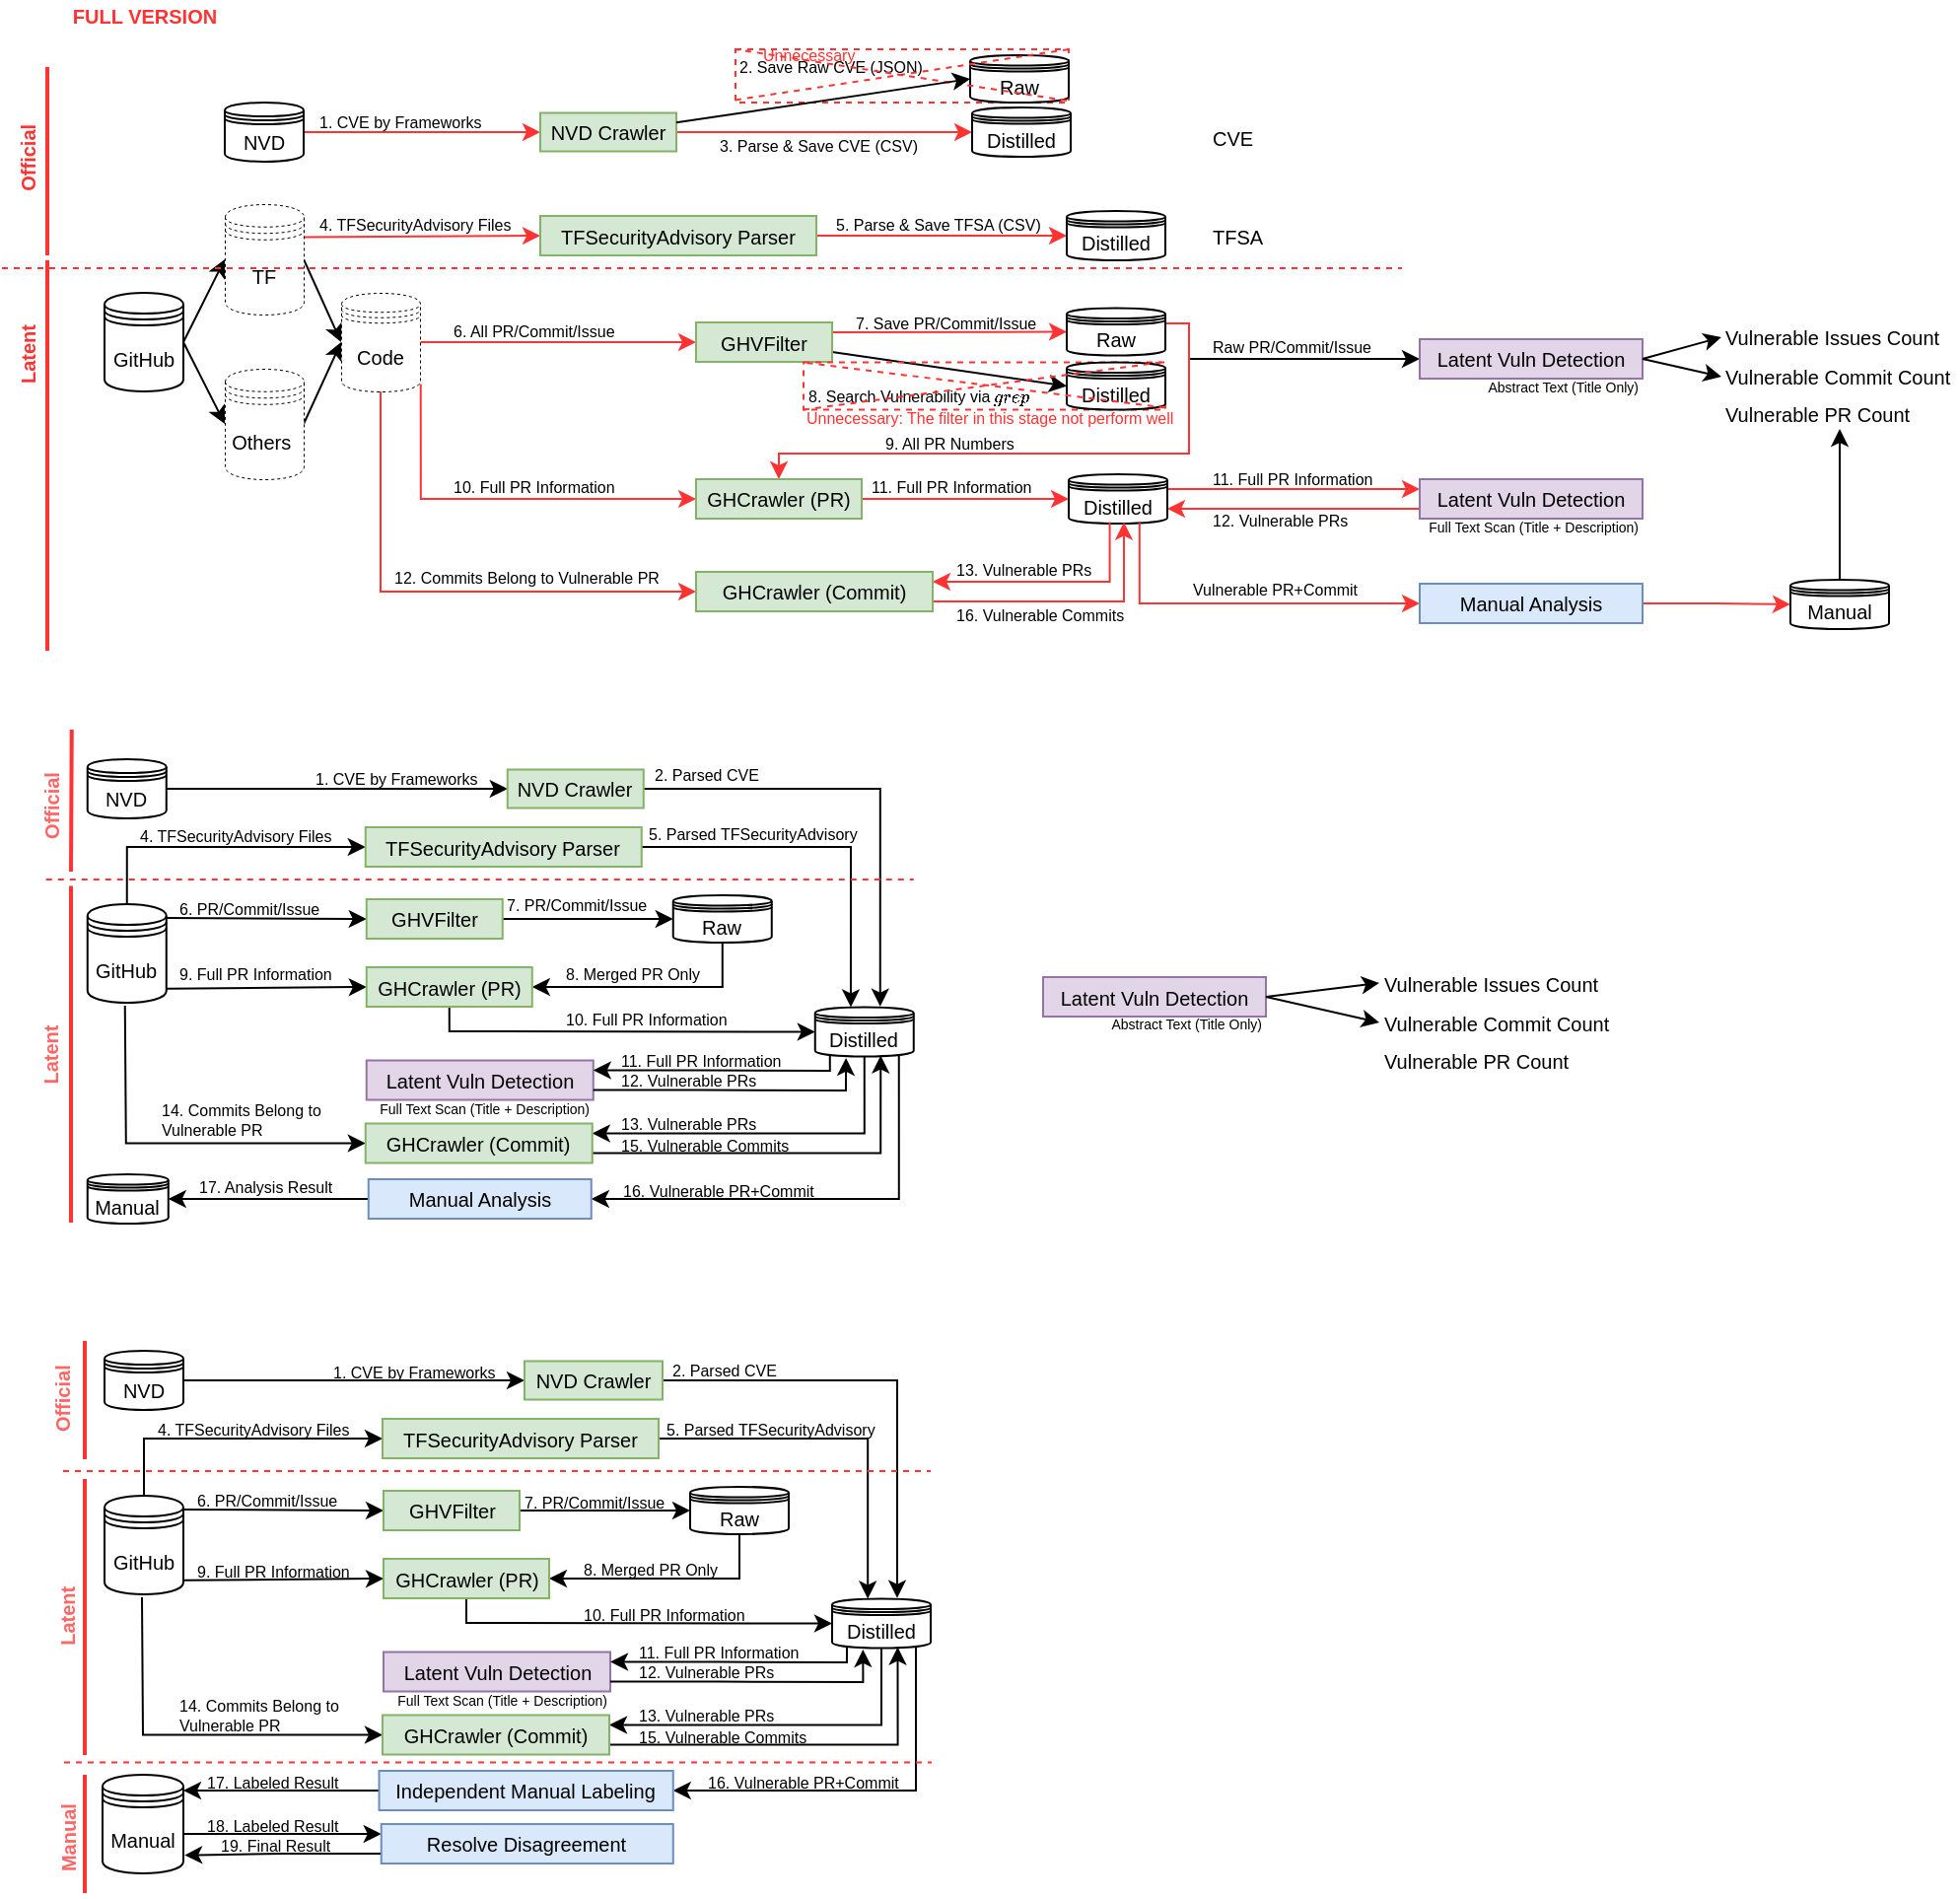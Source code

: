 <mxfile version="20.6.2" type="device" pages="2"><diagram id="8hn3oey_d27wSSQGJx8A" name="Page-1"><mxGraphModel dx="1406" dy="826" grid="1" gridSize="10" guides="1" tooltips="1" connect="1" arrows="1" fold="1" page="1" pageScale="1" pageWidth="827" pageHeight="1169" math="0" shadow="0"><root><mxCell id="0"/><mxCell id="1" parent="0"/><mxCell id="46rHIZK7qS5h8Zhit485-72" style="edgeStyle=none;rounded=0;orthogonalLoop=1;jettySize=auto;html=1;exitX=1;exitY=0.75;exitDx=0;exitDy=0;entryX=0;entryY=0.5;entryDx=0;entryDy=0;fontSize=10;fontColor=#FF3333;strokeColor=#000000;strokeWidth=1;" parent="1" source="46rHIZK7qS5h8Zhit485-53" target="46rHIZK7qS5h8Zhit485-71" edge="1"><mxGeometry relative="1" as="geometry"><mxPoint x="439" y="214.5" as="sourcePoint"/><mxPoint x="591" y="216" as="targetPoint"/></mxGeometry></mxCell><mxCell id="46rHIZK7qS5h8Zhit485-3" style="edgeStyle=orthogonalEdgeStyle;rounded=0;orthogonalLoop=1;jettySize=auto;html=1;exitX=1;exitY=0.5;exitDx=0;exitDy=0;entryX=0;entryY=0.5;entryDx=0;entryDy=0;startArrow=none;startFill=0;strokeWidth=1;jumpSize=2;strokeColor=#FF3333;" parent="1" source="46rHIZK7qS5h8Zhit485-1" target="46rHIZK7qS5h8Zhit485-5" edge="1"><mxGeometry relative="1" as="geometry"><mxPoint x="211" y="109.5" as="targetPoint"/></mxGeometry></mxCell><mxCell id="46rHIZK7qS5h8Zhit485-1" value="&lt;font style=&quot;font-size: 10px;&quot;&gt;NVD&lt;/font&gt;" style="shape=datastore;whiteSpace=wrap;html=1;" parent="1" vertex="1"><mxGeometry x="121" y="92" width="40" height="30" as="geometry"/></mxCell><mxCell id="46rHIZK7qS5h8Zhit485-36" style="edgeStyle=none;rounded=0;orthogonalLoop=1;jettySize=auto;html=1;exitX=1;exitY=0.3;exitDx=0;exitDy=0;fontSize=10;entryX=0;entryY=0.5;entryDx=0;entryDy=0;strokeColor=#FF3333;" parent="1" source="46rHIZK7qS5h8Zhit485-2" target="46rHIZK7qS5h8Zhit485-37" edge="1"><mxGeometry relative="1" as="geometry"><mxPoint x="291" y="161.31" as="targetPoint"/></mxGeometry></mxCell><mxCell id="46rHIZK7qS5h8Zhit485-51" style="edgeStyle=none;rounded=0;orthogonalLoop=1;jettySize=auto;html=1;exitX=1;exitY=0.5;exitDx=0;exitDy=0;entryX=0;entryY=0.5;entryDx=0;entryDy=0;fontSize=10;fontColor=#FF3333;strokeColor=#000000;strokeWidth=1;" parent="1" source="46rHIZK7qS5h8Zhit485-2" target="46rHIZK7qS5h8Zhit485-50" edge="1"><mxGeometry relative="1" as="geometry"/></mxCell><mxCell id="46rHIZK7qS5h8Zhit485-2" value="&lt;font style=&quot;font-size: 10px;&quot;&gt;TF&lt;/font&gt;" style="shape=datastore;whiteSpace=wrap;html=1;dashed=1;strokeWidth=0.5;" parent="1" vertex="1"><mxGeometry x="121" y="143.5" width="40" height="56" as="geometry"/></mxCell><mxCell id="46rHIZK7qS5h8Zhit485-25" style="edgeStyle=orthogonalEdgeStyle;rounded=0;orthogonalLoop=1;jettySize=auto;html=1;exitX=1;exitY=0.5;exitDx=0;exitDy=0;fontSize=8;strokeColor=#FF3333;" parent="1" source="46rHIZK7qS5h8Zhit485-5" target="46rHIZK7qS5h8Zhit485-14" edge="1"><mxGeometry relative="1" as="geometry"/></mxCell><mxCell id="46rHIZK7qS5h8Zhit485-5" value="&lt;font style=&quot;font-size: 10px;&quot;&gt;NVD Crawler&lt;/font&gt;" style="text;html=1;strokeColor=#82b366;fillColor=#d5e8d4;align=center;verticalAlign=middle;whiteSpace=wrap;rounded=0;" parent="1" vertex="1"><mxGeometry x="281" y="97.25" width="69" height="19.5" as="geometry"/></mxCell><mxCell id="46rHIZK7qS5h8Zhit485-14" value="&lt;font style=&quot;font-size: 10px;&quot;&gt;Distilled&lt;/font&gt;" style="shape=datastore;whiteSpace=wrap;html=1;" parent="1" vertex="1"><mxGeometry x="500" y="94.5" width="50" height="25" as="geometry"/></mxCell><mxCell id="46rHIZK7qS5h8Zhit485-17" value="&lt;font style=&quot;font-size: 8px;&quot;&gt;3. Parse &amp;amp; Save CVE (CSV)&lt;/font&gt;" style="text;html=1;strokeColor=none;fillColor=none;align=left;verticalAlign=middle;whiteSpace=wrap;rounded=0;" parent="1" vertex="1"><mxGeometry x="370" y="105.5" width="109" height="14" as="geometry"/></mxCell><mxCell id="46rHIZK7qS5h8Zhit485-21" value="&lt;font style=&quot;font-size: 8px;&quot;&gt;1. CVE by Frameworks&amp;nbsp;&lt;/font&gt;" style="text;html=1;strokeColor=none;fillColor=none;align=left;verticalAlign=middle;rounded=0;fontColor=default;whiteSpace=wrap;" parent="1" vertex="1"><mxGeometry x="166.5" y="95.5" width="89" height="10" as="geometry"/></mxCell><mxCell id="46rHIZK7qS5h8Zhit485-27" value="CVE" style="text;html=1;strokeColor=none;fillColor=none;align=left;verticalAlign=middle;whiteSpace=wrap;rounded=0;fontSize=10;" parent="1" vertex="1"><mxGeometry x="620" y="102.5" width="40" height="15" as="geometry"/></mxCell><mxCell id="46rHIZK7qS5h8Zhit485-29" style="rounded=0;orthogonalLoop=1;jettySize=auto;html=1;exitX=1;exitY=0.5;exitDx=0;exitDy=0;entryX=0;entryY=0.5;entryDx=0;entryDy=0;fontSize=10;" parent="1" source="46rHIZK7qS5h8Zhit485-28" target="46rHIZK7qS5h8Zhit485-2" edge="1"><mxGeometry relative="1" as="geometry"/></mxCell><mxCell id="46rHIZK7qS5h8Zhit485-31" style="edgeStyle=none;rounded=0;orthogonalLoop=1;jettySize=auto;html=1;exitX=1;exitY=0.5;exitDx=0;exitDy=0;entryX=0;entryY=0.5;entryDx=0;entryDy=0;fontSize=10;" parent="1" source="46rHIZK7qS5h8Zhit485-28" target="46rHIZK7qS5h8Zhit485-30" edge="1"><mxGeometry relative="1" as="geometry"/></mxCell><mxCell id="46rHIZK7qS5h8Zhit485-28" value="&lt;font style=&quot;font-size: 10px;&quot;&gt;GitHub&lt;/font&gt;" style="shape=datastore;whiteSpace=wrap;html=1;" parent="1" vertex="1"><mxGeometry x="60" y="188.5" width="40" height="50" as="geometry"/></mxCell><mxCell id="46rHIZK7qS5h8Zhit485-52" style="edgeStyle=none;rounded=0;orthogonalLoop=1;jettySize=auto;html=1;exitX=1;exitY=0.5;exitDx=0;exitDy=0;fontSize=10;fontColor=#FF3333;strokeColor=#000000;strokeWidth=1;entryX=0;entryY=0.5;entryDx=0;entryDy=0;" parent="1" source="46rHIZK7qS5h8Zhit485-30" target="46rHIZK7qS5h8Zhit485-50" edge="1"><mxGeometry relative="1" as="geometry"><mxPoint x="201" y="219.5" as="targetPoint"/></mxGeometry></mxCell><mxCell id="46rHIZK7qS5h8Zhit485-30" value="&lt;font style=&quot;font-size: 10px;&quot;&gt;Others&amp;nbsp;&lt;/font&gt;" style="shape=datastore;whiteSpace=wrap;html=1;dashed=1;strokeWidth=0.5;" parent="1" vertex="1"><mxGeometry x="121" y="227" width="40" height="56" as="geometry"/></mxCell><mxCell id="46rHIZK7qS5h8Zhit485-40" style="edgeStyle=none;rounded=0;orthogonalLoop=1;jettySize=auto;html=1;exitX=1;exitY=0.5;exitDx=0;exitDy=0;entryX=0;entryY=0.5;entryDx=0;entryDy=0;fontSize=10;strokeColor=#FF3333;" parent="1" source="46rHIZK7qS5h8Zhit485-37" target="46rHIZK7qS5h8Zhit485-39" edge="1"><mxGeometry relative="1" as="geometry"/></mxCell><mxCell id="46rHIZK7qS5h8Zhit485-37" value="&lt;font style=&quot;font-size: 10px;&quot;&gt;TFSecurityAdvisory Parser&lt;/font&gt;" style="text;html=1;strokeColor=#82b366;fillColor=#d5e8d4;align=center;verticalAlign=middle;whiteSpace=wrap;rounded=0;" parent="1" vertex="1"><mxGeometry x="281" y="149.5" width="140" height="20" as="geometry"/></mxCell><mxCell id="46rHIZK7qS5h8Zhit485-38" value="&lt;font style=&quot;font-size: 8px;&quot;&gt;4. TFSecurityAdvisory Files&lt;/font&gt;" style="text;html=1;strokeColor=none;fillColor=none;align=left;verticalAlign=middle;whiteSpace=wrap;rounded=0;" parent="1" vertex="1"><mxGeometry x="166.5" y="147" width="109" height="12" as="geometry"/></mxCell><mxCell id="46rHIZK7qS5h8Zhit485-39" value="&lt;font style=&quot;font-size: 10px;&quot;&gt;Distilled&lt;/font&gt;" style="shape=datastore;whiteSpace=wrap;html=1;" parent="1" vertex="1"><mxGeometry x="548" y="147" width="50" height="25" as="geometry"/></mxCell><mxCell id="46rHIZK7qS5h8Zhit485-42" value="&lt;font style=&quot;font-size: 8px;&quot;&gt;5. Parse &amp;amp; Save TFSA (CSV)&lt;/font&gt;" style="text;html=1;strokeColor=none;fillColor=none;align=left;verticalAlign=middle;whiteSpace=wrap;rounded=0;" parent="1" vertex="1"><mxGeometry x="429" y="146" width="119" height="14" as="geometry"/></mxCell><mxCell id="46rHIZK7qS5h8Zhit485-43" value="TFSA" style="text;html=1;strokeColor=none;fillColor=none;align=left;verticalAlign=middle;whiteSpace=wrap;rounded=0;fontSize=10;" parent="1" vertex="1"><mxGeometry x="620" y="152" width="50" height="15" as="geometry"/></mxCell><mxCell id="46rHIZK7qS5h8Zhit485-44" value="" style="endArrow=none;html=1;rounded=0;fontSize=10;fontColor=#FF3333;strokeWidth=2;strokeColor=#FF3333;" parent="1" edge="1"><mxGeometry width="50" height="50" relative="1" as="geometry"><mxPoint x="31" y="169.5" as="sourcePoint"/><mxPoint x="31" y="74" as="targetPoint"/></mxGeometry></mxCell><mxCell id="46rHIZK7qS5h8Zhit485-45" value="Official&amp;nbsp;" style="text;html=1;strokeColor=none;fillColor=none;align=center;verticalAlign=middle;whiteSpace=wrap;rounded=0;fontSize=10;rotation=-90;fontStyle=1;fontColor=#FF3333;" parent="1" vertex="1"><mxGeometry x="-32" y="111" width="105" height="15" as="geometry"/></mxCell><mxCell id="46rHIZK7qS5h8Zhit485-46" style="edgeStyle=none;rounded=0;orthogonalLoop=1;jettySize=auto;html=1;exitX=0.5;exitY=1;exitDx=0;exitDy=0;fontSize=10;fontColor=#FF3333;" parent="1" source="46rHIZK7qS5h8Zhit485-45" target="46rHIZK7qS5h8Zhit485-45" edge="1"><mxGeometry relative="1" as="geometry"/></mxCell><mxCell id="46rHIZK7qS5h8Zhit485-47" value="" style="endArrow=none;html=1;rounded=0;fontSize=10;fontColor=#FF3333;strokeWidth=2;strokeColor=#FF3333;" parent="1" edge="1"><mxGeometry width="50" height="50" relative="1" as="geometry"><mxPoint x="31" y="370" as="sourcePoint"/><mxPoint x="31" y="172" as="targetPoint"/></mxGeometry></mxCell><mxCell id="46rHIZK7qS5h8Zhit485-48" value="Latent" style="text;html=1;strokeColor=none;fillColor=none;align=center;verticalAlign=middle;whiteSpace=wrap;rounded=0;fontSize=10;rotation=-90;fontStyle=1;fontColor=#FF3333;" parent="1" vertex="1"><mxGeometry x="-32" y="212" width="105" height="15" as="geometry"/></mxCell><mxCell id="46rHIZK7qS5h8Zhit485-49" value="" style="endArrow=none;dashed=1;html=1;rounded=0;fontSize=10;fontColor=#FF3333;strokeColor=#FF3333;strokeWidth=1;" parent="1" edge="1"><mxGeometry width="50" height="50" relative="1" as="geometry"><mxPoint x="8" y="176" as="sourcePoint"/><mxPoint x="718" y="176" as="targetPoint"/></mxGeometry></mxCell><mxCell id="46rHIZK7qS5h8Zhit485-57" style="edgeStyle=none;rounded=0;orthogonalLoop=1;jettySize=auto;html=1;exitX=1;exitY=0.5;exitDx=0;exitDy=0;entryX=0;entryY=0.5;entryDx=0;entryDy=0;fontSize=10;fontColor=#FF3333;strokeColor=#FF3333;strokeWidth=1;" parent="1" source="46rHIZK7qS5h8Zhit485-50" target="46rHIZK7qS5h8Zhit485-53" edge="1"><mxGeometry relative="1" as="geometry"/></mxCell><mxCell id="46rHIZK7qS5h8Zhit485-154" style="edgeStyle=orthogonalEdgeStyle;rounded=0;sketch=0;jumpSize=6;orthogonalLoop=1;jettySize=auto;html=1;exitX=1.009;exitY=0.924;exitDx=0;exitDy=0;entryX=0;entryY=0.5;entryDx=0;entryDy=0;shadow=0;fontSize=8;fontColor=default;startArrow=none;startFill=0;endArrow=classic;endFill=1;strokeColor=#FF3333;strokeWidth=1;exitPerimeter=0;" parent="1" source="46rHIZK7qS5h8Zhit485-50" target="46rHIZK7qS5h8Zhit485-111" edge="1"><mxGeometry relative="1" as="geometry"><Array as="points"><mxPoint x="220" y="293"/></Array></mxGeometry></mxCell><mxCell id="46rHIZK7qS5h8Zhit485-50" value="&lt;font style=&quot;font-size: 10px;&quot;&gt;Code&lt;br&gt;&lt;/font&gt;" style="shape=datastore;whiteSpace=wrap;html=1;dashed=1;strokeWidth=0.5;" parent="1" vertex="1"><mxGeometry x="180" y="188.5" width="40" height="50" as="geometry"/></mxCell><mxCell id="46rHIZK7qS5h8Zhit485-61" style="edgeStyle=none;rounded=0;orthogonalLoop=1;jettySize=auto;html=1;exitX=1;exitY=0.25;exitDx=0;exitDy=0;entryX=0;entryY=0.5;entryDx=0;entryDy=0;fontSize=10;fontColor=#FF3333;strokeColor=#FF3333;strokeWidth=1;" parent="1" source="46rHIZK7qS5h8Zhit485-53" target="46rHIZK7qS5h8Zhit485-60" edge="1"><mxGeometry relative="1" as="geometry"/></mxCell><mxCell id="46rHIZK7qS5h8Zhit485-53" value="&lt;font style=&quot;font-size: 10px;&quot;&gt;GHVFilter&lt;/font&gt;" style="text;html=1;strokeColor=#82b366;fillColor=#d5e8d4;align=center;verticalAlign=middle;whiteSpace=wrap;rounded=0;" parent="1" vertex="1"><mxGeometry x="360" y="203.5" width="69" height="20" as="geometry"/></mxCell><mxCell id="46rHIZK7qS5h8Zhit485-56" value="&lt;font style=&quot;font-size: 8px;&quot;&gt;6. All PR/Commit/Issue&lt;/font&gt;" style="text;html=1;strokeColor=none;fillColor=none;align=left;verticalAlign=middle;whiteSpace=wrap;rounded=0;" parent="1" vertex="1"><mxGeometry x="235" y="199.5" width="90" height="15.5" as="geometry"/></mxCell><mxCell id="46rHIZK7qS5h8Zhit485-103" style="edgeStyle=orthogonalEdgeStyle;rounded=0;orthogonalLoop=1;jettySize=auto;html=1;exitX=1;exitY=0.5;exitDx=0;exitDy=0;entryX=0;entryY=0.5;entryDx=0;entryDy=0;fontSize=7;fontColor=#FF3333;strokeColor=#000000;strokeWidth=1;" parent="1" source="46rHIZK7qS5h8Zhit485-60" target="46rHIZK7qS5h8Zhit485-85" edge="1"><mxGeometry relative="1" as="geometry"><Array as="points"><mxPoint x="598" y="204"/><mxPoint x="610" y="204"/><mxPoint x="610" y="222"/></Array></mxGeometry></mxCell><mxCell id="46rHIZK7qS5h8Zhit485-125" style="edgeStyle=orthogonalEdgeStyle;rounded=0;orthogonalLoop=1;jettySize=auto;html=1;exitX=1;exitY=0.5;exitDx=0;exitDy=0;entryX=0.5;entryY=0;entryDx=0;entryDy=0;fontSize=5;fontColor=#FF3333;startArrow=none;startFill=0;endArrow=classic;endFill=1;strokeColor=#FF3333;strokeWidth=1;" parent="1" source="46rHIZK7qS5h8Zhit485-60" target="46rHIZK7qS5h8Zhit485-111" edge="1"><mxGeometry relative="1" as="geometry"><Array as="points"><mxPoint x="598" y="204"/><mxPoint x="610" y="204"/><mxPoint x="610" y="270"/><mxPoint x="402" y="270"/></Array></mxGeometry></mxCell><mxCell id="46rHIZK7qS5h8Zhit485-60" value="&lt;font style=&quot;font-size: 10px;&quot;&gt;Raw&lt;/font&gt;" style="shape=datastore;whiteSpace=wrap;html=1;" parent="1" vertex="1"><mxGeometry x="548" y="196.25" width="50" height="24" as="geometry"/></mxCell><mxCell id="46rHIZK7qS5h8Zhit485-62" value="&lt;font style=&quot;font-size: 8px;&quot;&gt;7. Save PR/Commit/Issue&lt;/font&gt;" style="text;html=1;strokeColor=none;fillColor=none;align=left;verticalAlign=middle;whiteSpace=wrap;rounded=0;" parent="1" vertex="1"><mxGeometry x="439" y="196.25" width="99" height="14" as="geometry"/></mxCell><mxCell id="46rHIZK7qS5h8Zhit485-63" value="" style="group;dashed=1;strokeColor=#FF3333;" parent="1" vertex="1" connectable="0"><mxGeometry x="380" y="65" width="169" height="27" as="geometry"/></mxCell><mxCell id="46rHIZK7qS5h8Zhit485-9" value="&lt;font style=&quot;font-size: 10px;&quot;&gt;Raw&lt;/font&gt;" style="shape=datastore;whiteSpace=wrap;html=1;" parent="46rHIZK7qS5h8Zhit485-63" vertex="1"><mxGeometry x="119" y="3" width="50" height="24" as="geometry"/></mxCell><mxCell id="46rHIZK7qS5h8Zhit485-16" value="&lt;font style=&quot;font-size: 8px;&quot;&gt;2. Save Raw CVE (JSON)&lt;/font&gt;" style="text;html=1;strokeColor=none;fillColor=none;align=left;verticalAlign=middle;whiteSpace=wrap;rounded=0;" parent="46rHIZK7qS5h8Zhit485-63" vertex="1"><mxGeometry width="99" height="15" as="geometry"/></mxCell><mxCell id="46rHIZK7qS5h8Zhit485-67" value="" style="endArrow=none;dashed=1;html=1;rounded=0;fontSize=10;fontColor=#FF3333;strokeColor=#FF3333;strokeWidth=1;entryX=0;entryY=0;entryDx=0;entryDy=0;" parent="46rHIZK7qS5h8Zhit485-63" target="46rHIZK7qS5h8Zhit485-16" edge="1"><mxGeometry width="50" height="50" relative="1" as="geometry"><mxPoint x="168" y="26" as="sourcePoint"/><mxPoint x="68" y="-14" as="targetPoint"/></mxGeometry></mxCell><mxCell id="46rHIZK7qS5h8Zhit485-68" value="" style="endArrow=none;dashed=1;html=1;rounded=0;fontSize=10;fontColor=#FF3333;strokeColor=#FF3333;strokeWidth=1;" parent="46rHIZK7qS5h8Zhit485-63" edge="1"><mxGeometry width="50" height="50" relative="1" as="geometry"><mxPoint x="169" as="sourcePoint"/><mxPoint x="-2" y="26" as="targetPoint"/></mxGeometry></mxCell><mxCell id="46rHIZK7qS5h8Zhit485-26" style="rounded=0;orthogonalLoop=1;jettySize=auto;html=1;exitX=1;exitY=0.25;exitDx=0;exitDy=0;entryX=0;entryY=0.5;entryDx=0;entryDy=0;fontSize=8;" parent="1" source="46rHIZK7qS5h8Zhit485-5" target="46rHIZK7qS5h8Zhit485-9" edge="1"><mxGeometry relative="1" as="geometry"/></mxCell><mxCell id="46rHIZK7qS5h8Zhit485-74" value="" style="group;strokeColor=#FF3333;dashed=1;" parent="1" vertex="1" connectable="0"><mxGeometry x="414.5" y="223.75" width="183.5" height="24" as="geometry"/></mxCell><mxCell id="46rHIZK7qS5h8Zhit485-71" value="&lt;font style=&quot;font-size: 10px;&quot;&gt;Distilled&lt;/font&gt;" style="shape=datastore;whiteSpace=wrap;html=1;" parent="46rHIZK7qS5h8Zhit485-74" vertex="1"><mxGeometry x="133.5" width="50" height="24" as="geometry"/></mxCell><mxCell id="46rHIZK7qS5h8Zhit485-73" value="&lt;font style=&quot;font-size: 8px;&quot;&gt;8. Search Vulnerability via `grep`&lt;/font&gt;" style="text;html=1;strokeColor=none;fillColor=none;align=left;verticalAlign=middle;whiteSpace=wrap;rounded=0;" parent="46rHIZK7qS5h8Zhit485-74" vertex="1"><mxGeometry y="9" width="123.5" height="15" as="geometry"/></mxCell><mxCell id="46rHIZK7qS5h8Zhit485-75" value="" style="endArrow=none;dashed=1;html=1;rounded=0;fontSize=10;fontColor=#FF3333;strokeColor=#FF3333;strokeWidth=1;entryX=0.967;entryY=-0.002;entryDx=0;entryDy=0;entryPerimeter=0;exitX=0;exitY=1;exitDx=0;exitDy=0;" parent="46rHIZK7qS5h8Zhit485-74" source="46rHIZK7qS5h8Zhit485-73" target="46rHIZK7qS5h8Zhit485-71" edge="1"><mxGeometry width="50" height="50" relative="1" as="geometry"><mxPoint x="43.5" y="98" as="sourcePoint"/><mxPoint x="93.5" y="48" as="targetPoint"/></mxGeometry></mxCell><mxCell id="46rHIZK7qS5h8Zhit485-80" value="" style="endArrow=none;dashed=1;html=1;rounded=0;fontSize=10;fontColor=#FF3333;strokeColor=#FF3333;strokeWidth=1;exitX=0.997;exitY=0.958;exitDx=0;exitDy=0;exitPerimeter=0;" parent="46rHIZK7qS5h8Zhit485-74" source="46rHIZK7qS5h8Zhit485-71" edge="1"><mxGeometry width="50" height="50" relative="1" as="geometry"><mxPoint x="70" y="90" as="sourcePoint"/><mxPoint as="targetPoint"/></mxGeometry></mxCell><mxCell id="46rHIZK7qS5h8Zhit485-70" value="&lt;font style=&quot;font-size: 8px;&quot;&gt;Unnecessary&lt;/font&gt;" style="text;html=1;strokeColor=none;fillColor=none;align=left;verticalAlign=middle;whiteSpace=wrap;rounded=0;fontColor=#FF3333;" parent="1" vertex="1"><mxGeometry x="392" y="60" width="56" height="14" as="geometry"/></mxCell><mxCell id="46rHIZK7qS5h8Zhit485-81" value="&lt;font style=&quot;font-size: 8px;&quot;&gt;Unnecessary: The filter in this stage not perform well&lt;/font&gt;" style="text;html=1;strokeColor=none;fillColor=none;align=left;verticalAlign=middle;whiteSpace=wrap;rounded=0;fontColor=#FF3333;" parent="1" vertex="1"><mxGeometry x="414" y="243.5" width="190" height="14" as="geometry"/></mxCell><mxCell id="46rHIZK7qS5h8Zhit485-82" value="Raw PR/Commit/Issue" style="text;html=1;strokeColor=none;fillColor=none;align=left;verticalAlign=middle;whiteSpace=wrap;rounded=0;fontSize=8;" parent="1" vertex="1"><mxGeometry x="620" y="208.5" width="90" height="15" as="geometry"/></mxCell><mxCell id="46rHIZK7qS5h8Zhit485-88" value="&lt;font style=&quot;font-size: 8px;&quot;&gt;9. All PR Numbers&lt;/font&gt;" style="text;html=1;strokeColor=none;fillColor=none;align=left;verticalAlign=middle;whiteSpace=wrap;rounded=0;" parent="1" vertex="1"><mxGeometry x="454" y="256.5" width="101" height="15.5" as="geometry"/></mxCell><mxCell id="46rHIZK7qS5h8Zhit485-136" style="edgeStyle=orthogonalEdgeStyle;rounded=0;sketch=0;jumpSize=6;orthogonalLoop=1;jettySize=auto;html=1;exitX=1;exitY=0.7;exitDx=0;exitDy=0;entryX=0;entryY=0.75;entryDx=0;entryDy=0;shadow=0;fontSize=5;fontColor=#FF3333;startArrow=classic;startFill=1;endArrow=none;endFill=0;strokeColor=#FF3333;strokeWidth=1;" parent="1" source="46rHIZK7qS5h8Zhit485-89" target="46rHIZK7qS5h8Zhit485-94" edge="1"><mxGeometry relative="1" as="geometry"/></mxCell><mxCell id="46rHIZK7qS5h8Zhit485-137" style="edgeStyle=orthogonalEdgeStyle;rounded=0;sketch=0;jumpSize=6;orthogonalLoop=1;jettySize=auto;html=1;exitX=1;exitY=0.3;exitDx=0;exitDy=0;entryX=0;entryY=0.25;entryDx=0;entryDy=0;shadow=0;fontSize=5;fontColor=#FF3333;startArrow=none;startFill=0;endArrow=classic;endFill=1;strokeColor=#FF3333;strokeWidth=1;" parent="1" source="46rHIZK7qS5h8Zhit485-89" target="46rHIZK7qS5h8Zhit485-94" edge="1"><mxGeometry relative="1" as="geometry"/></mxCell><mxCell id="46rHIZK7qS5h8Zhit485-89" value="&lt;font style=&quot;font-size: 10px;&quot;&gt;Distilled&lt;/font&gt;" style="shape=datastore;whiteSpace=wrap;html=1;" parent="1" vertex="1"><mxGeometry x="549" y="280.5" width="50" height="25" as="geometry"/></mxCell><mxCell id="46rHIZK7qS5h8Zhit485-97" value="" style="group" parent="1" vertex="1" connectable="0"><mxGeometry x="727" y="283" width="113" height="29.5" as="geometry"/></mxCell><mxCell id="46rHIZK7qS5h8Zhit485-94" value="&lt;font style=&quot;font-size: 10px;&quot;&gt;Latent Vuln Detection&lt;/font&gt;" style="text;html=1;strokeColor=#9673a6;fillColor=#e1d5e7;align=center;verticalAlign=middle;whiteSpace=wrap;rounded=0;" parent="46rHIZK7qS5h8Zhit485-97" vertex="1"><mxGeometry width="113" height="20" as="geometry"/></mxCell><mxCell id="46rHIZK7qS5h8Zhit485-96" value="&lt;font style=&quot;font-size: 7px;&quot;&gt;Full Text Scan (Title + Description)&lt;/font&gt;" style="text;html=1;strokeColor=none;fillColor=none;align=right;verticalAlign=middle;whiteSpace=wrap;rounded=0;fontSize=7;" parent="46rHIZK7qS5h8Zhit485-97" vertex="1"><mxGeometry y="20" width="113" height="9.5" as="geometry"/></mxCell><mxCell id="46rHIZK7qS5h8Zhit485-98" value="" style="group" parent="1" vertex="1" connectable="0"><mxGeometry x="727" y="212" width="113" height="29.5" as="geometry"/></mxCell><mxCell id="46rHIZK7qS5h8Zhit485-85" value="&lt;font style=&quot;font-size: 10px;&quot;&gt;Latent Vuln Detection&lt;/font&gt;" style="text;html=1;strokeColor=#9673a6;fillColor=#e1d5e7;align=center;verticalAlign=middle;whiteSpace=wrap;rounded=0;" parent="46rHIZK7qS5h8Zhit485-98" vertex="1"><mxGeometry width="113.0" height="20" as="geometry"/></mxCell><mxCell id="46rHIZK7qS5h8Zhit485-95" value="&lt;font style=&quot;font-size: 7px;&quot;&gt;Abstract Text (Title Only)&lt;/font&gt;" style="text;html=1;strokeColor=none;fillColor=none;align=right;verticalAlign=middle;whiteSpace=wrap;rounded=0;fontSize=7;" parent="46rHIZK7qS5h8Zhit485-98" vertex="1"><mxGeometry y="20" width="113.0" height="9.5" as="geometry"/></mxCell><mxCell id="46rHIZK7qS5h8Zhit485-105" value="Vulnerable Issues Count" style="text;html=1;strokeColor=none;fillColor=none;align=left;verticalAlign=middle;whiteSpace=wrap;rounded=0;fontSize=10;" parent="1" vertex="1"><mxGeometry x="880" y="203.5" width="120" height="15" as="geometry"/></mxCell><mxCell id="46rHIZK7qS5h8Zhit485-106" value="Vulnerable Commit Count" style="text;html=1;strokeColor=none;fillColor=none;align=left;verticalAlign=middle;whiteSpace=wrap;rounded=0;fontSize=10;" parent="1" vertex="1"><mxGeometry x="880" y="223.5" width="120" height="15" as="geometry"/></mxCell><mxCell id="46rHIZK7qS5h8Zhit485-107" style="rounded=0;orthogonalLoop=1;jettySize=auto;html=1;exitX=1;exitY=0.5;exitDx=0;exitDy=0;entryX=0;entryY=0.5;entryDx=0;entryDy=0;fontSize=7;fontColor=#FF3333;strokeColor=#000000;strokeWidth=1;" parent="1" source="46rHIZK7qS5h8Zhit485-85" target="46rHIZK7qS5h8Zhit485-105" edge="1"><mxGeometry relative="1" as="geometry"/></mxCell><mxCell id="46rHIZK7qS5h8Zhit485-108" style="edgeStyle=none;rounded=0;orthogonalLoop=1;jettySize=auto;html=1;exitX=1;exitY=0.5;exitDx=0;exitDy=0;entryX=0;entryY=0.5;entryDx=0;entryDy=0;fontSize=7;fontColor=#FF3333;strokeColor=#000000;strokeWidth=1;" parent="1" source="46rHIZK7qS5h8Zhit485-85" target="46rHIZK7qS5h8Zhit485-106" edge="1"><mxGeometry relative="1" as="geometry"/></mxCell><mxCell id="46rHIZK7qS5h8Zhit485-109" value="Vulnerable PR Count" style="text;html=1;strokeColor=none;fillColor=none;align=left;verticalAlign=middle;whiteSpace=wrap;rounded=0;fontSize=10;" parent="1" vertex="1"><mxGeometry x="880" y="242.5" width="120" height="15" as="geometry"/></mxCell><mxCell id="46rHIZK7qS5h8Zhit485-121" style="edgeStyle=orthogonalEdgeStyle;rounded=0;orthogonalLoop=1;jettySize=auto;html=1;exitX=1;exitY=0.5;exitDx=0;exitDy=0;entryX=0;entryY=0.5;entryDx=0;entryDy=0;fontSize=7;fontColor=#FF3333;startArrow=none;startFill=0;endArrow=classic;endFill=1;strokeColor=#FF3333;strokeWidth=1;" parent="1" source="46rHIZK7qS5h8Zhit485-111" target="46rHIZK7qS5h8Zhit485-89" edge="1"><mxGeometry relative="1" as="geometry"/></mxCell><mxCell id="46rHIZK7qS5h8Zhit485-111" value="&lt;font style=&quot;font-size: 10px;&quot;&gt;GHCrawler (PR)&lt;/font&gt;" style="text;html=1;strokeColor=#82b366;fillColor=#d5e8d4;align=center;verticalAlign=middle;whiteSpace=wrap;rounded=0;" parent="1" vertex="1"><mxGeometry x="360" y="283" width="84" height="20" as="geometry"/></mxCell><mxCell id="46rHIZK7qS5h8Zhit485-113" value="&lt;font style=&quot;font-size: 8px;&quot;&gt;10. Full &lt;/font&gt;&lt;span style=&quot;font-size: 8px;&quot;&gt;PR Information&lt;/span&gt;" style="text;html=1;strokeColor=none;fillColor=none;align=left;verticalAlign=middle;whiteSpace=wrap;rounded=0;" parent="1" vertex="1"><mxGeometry x="235" y="280.5" width="100" height="10.25" as="geometry"/></mxCell><mxCell id="46rHIZK7qS5h8Zhit485-119" value="&lt;font style=&quot;font-size: 8px;&quot;&gt;11. Full PR Information&lt;/font&gt;" style="text;html=1;strokeColor=none;fillColor=none;align=left;verticalAlign=middle;whiteSpace=wrap;rounded=0;" parent="1" vertex="1"><mxGeometry x="446.87" y="280.5" width="93.13" height="10" as="geometry"/></mxCell><mxCell id="46rHIZK7qS5h8Zhit485-123" value="&lt;span style=&quot;font-size: 8px;&quot;&gt;11. Full PR Information&lt;/span&gt;" style="text;html=1;strokeColor=none;fillColor=none;align=left;verticalAlign=middle;whiteSpace=wrap;rounded=0;" parent="1" vertex="1"><mxGeometry x="620" y="277" width="90" height="10" as="geometry"/></mxCell><mxCell id="46rHIZK7qS5h8Zhit485-127" value="&lt;font style=&quot;font-size: 8px;&quot;&gt;12. Vulnerable PRs&lt;/font&gt;" style="text;html=1;strokeColor=none;fillColor=none;align=left;verticalAlign=middle;whiteSpace=wrap;rounded=0;" parent="1" vertex="1"><mxGeometry x="620" y="297.5" width="90" height="10" as="geometry"/></mxCell><mxCell id="46rHIZK7qS5h8Zhit485-129" style="edgeStyle=orthogonalEdgeStyle;rounded=0;orthogonalLoop=1;jettySize=auto;html=1;exitX=1;exitY=0.25;exitDx=0;exitDy=0;entryX=0.416;entryY=0.972;entryDx=0;entryDy=0;fontSize=5;fontColor=#FF3333;startArrow=classic;startFill=1;endArrow=none;endFill=0;strokeColor=#FF3333;strokeWidth=1;entryPerimeter=0;" parent="1" source="46rHIZK7qS5h8Zhit485-128" target="46rHIZK7qS5h8Zhit485-89" edge="1"><mxGeometry relative="1" as="geometry"/></mxCell><mxCell id="46rHIZK7qS5h8Zhit485-139" style="edgeStyle=orthogonalEdgeStyle;rounded=0;sketch=0;jumpSize=6;orthogonalLoop=1;jettySize=auto;html=1;exitX=0;exitY=0.5;exitDx=0;exitDy=0;entryX=0.5;entryY=1;entryDx=0;entryDy=0;shadow=0;fontSize=5;fontColor=#FF3333;startArrow=classic;startFill=1;endArrow=none;endFill=0;strokeColor=#FF3333;strokeWidth=1;" parent="1" source="46rHIZK7qS5h8Zhit485-128" target="46rHIZK7qS5h8Zhit485-50" edge="1"><mxGeometry relative="1" as="geometry"/></mxCell><mxCell id="46rHIZK7qS5h8Zhit485-142" style="edgeStyle=orthogonalEdgeStyle;rounded=0;sketch=0;jumpSize=6;orthogonalLoop=1;jettySize=auto;html=1;exitX=1;exitY=0.75;exitDx=0;exitDy=0;entryX=0.56;entryY=0.972;entryDx=0;entryDy=0;entryPerimeter=0;shadow=0;fontSize=5;fontColor=#FF3333;startArrow=none;startFill=0;endArrow=classic;endFill=1;strokeColor=#FF3333;strokeWidth=1;" parent="1" source="46rHIZK7qS5h8Zhit485-128" target="46rHIZK7qS5h8Zhit485-89" edge="1"><mxGeometry relative="1" as="geometry"/></mxCell><mxCell id="46rHIZK7qS5h8Zhit485-128" value="&lt;font style=&quot;font-size: 10px;&quot;&gt;GHCrawler (Commit)&lt;/font&gt;" style="text;html=1;strokeColor=#82b366;fillColor=#d5e8d4;align=center;verticalAlign=middle;whiteSpace=wrap;rounded=0;" parent="1" vertex="1"><mxGeometry x="360" y="330" width="120" height="20" as="geometry"/></mxCell><mxCell id="46rHIZK7qS5h8Zhit485-140" value="&lt;font style=&quot;font-size: 8px;&quot;&gt;12.&amp;nbsp;&lt;/font&gt;&lt;span style=&quot;font-size: 8px;&quot;&gt;Commits Belong to Vulnerable PR&amp;nbsp;&lt;/span&gt;" style="text;html=1;strokeColor=none;fillColor=none;align=left;verticalAlign=middle;whiteSpace=wrap;rounded=0;" parent="1" vertex="1"><mxGeometry x="205.25" y="327" width="147.5" height="10" as="geometry"/></mxCell><mxCell id="46rHIZK7qS5h8Zhit485-143" value="&lt;font style=&quot;font-size: 8px;&quot;&gt;16. Vulnerable Commits&lt;/font&gt;" style="text;html=1;strokeColor=none;fillColor=none;align=left;verticalAlign=middle;whiteSpace=wrap;rounded=0;" parent="1" vertex="1"><mxGeometry x="490" y="346" width="90" height="10" as="geometry"/></mxCell><mxCell id="46rHIZK7qS5h8Zhit485-145" style="edgeStyle=orthogonalEdgeStyle;rounded=0;sketch=0;jumpSize=6;orthogonalLoop=1;jettySize=auto;html=1;exitX=0;exitY=0.5;exitDx=0;exitDy=0;entryX=0.718;entryY=0.986;entryDx=0;entryDy=0;entryPerimeter=0;shadow=0;fontSize=5;fontColor=#FF3333;startArrow=classic;startFill=1;endArrow=none;endFill=0;strokeColor=#FF3333;strokeWidth=1;" parent="1" source="46rHIZK7qS5h8Zhit485-144" target="46rHIZK7qS5h8Zhit485-89" edge="1"><mxGeometry relative="1" as="geometry"/></mxCell><mxCell id="46rHIZK7qS5h8Zhit485-148" style="edgeStyle=orthogonalEdgeStyle;rounded=0;sketch=0;jumpSize=6;orthogonalLoop=1;jettySize=auto;html=1;exitX=1;exitY=0.5;exitDx=0;exitDy=0;entryX=0;entryY=0.5;entryDx=0;entryDy=0;shadow=0;fontSize=5;fontColor=#FF3333;startArrow=none;startFill=0;endArrow=classic;endFill=1;strokeColor=#FF3333;strokeWidth=1;" parent="1" source="46rHIZK7qS5h8Zhit485-144" target="46rHIZK7qS5h8Zhit485-147" edge="1"><mxGeometry relative="1" as="geometry"/></mxCell><mxCell id="46rHIZK7qS5h8Zhit485-144" value="&lt;font style=&quot;font-size: 10px;&quot;&gt;Manual Analysis&lt;/font&gt;" style="text;html=1;strokeColor=#6c8ebf;fillColor=#dae8fc;align=center;verticalAlign=middle;whiteSpace=wrap;rounded=0;" parent="1" vertex="1"><mxGeometry x="727" y="336" width="113" height="20" as="geometry"/></mxCell><mxCell id="46rHIZK7qS5h8Zhit485-146" value="&lt;font style=&quot;font-size: 8px;&quot;&gt;Vulnerable PR+Commit&lt;/font&gt;" style="text;html=1;strokeColor=none;fillColor=none;align=left;verticalAlign=middle;whiteSpace=wrap;rounded=0;" parent="1" vertex="1"><mxGeometry x="610" y="332.5" width="90" height="10" as="geometry"/></mxCell><mxCell id="46rHIZK7qS5h8Zhit485-149" style="edgeStyle=orthogonalEdgeStyle;rounded=0;sketch=0;jumpSize=6;orthogonalLoop=1;jettySize=auto;html=1;exitX=0.5;exitY=0;exitDx=0;exitDy=0;entryX=0.5;entryY=1;entryDx=0;entryDy=0;shadow=0;fontSize=5;fontColor=#FF3333;startArrow=none;startFill=0;endArrow=classic;endFill=1;strokeColor=default;strokeWidth=1;" parent="1" source="46rHIZK7qS5h8Zhit485-147" target="46rHIZK7qS5h8Zhit485-109" edge="1"><mxGeometry relative="1" as="geometry"/></mxCell><mxCell id="46rHIZK7qS5h8Zhit485-147" value="&lt;font style=&quot;font-size: 10px;&quot;&gt;Manual&lt;/font&gt;" style="shape=datastore;whiteSpace=wrap;html=1;" parent="1" vertex="1"><mxGeometry x="915" y="334" width="50" height="25" as="geometry"/></mxCell><mxCell id="46rHIZK7qS5h8Zhit485-155" value="&lt;font style=&quot;font-size: 8px;&quot;&gt;13. Vulnerable PRs&lt;/font&gt;" style="text;html=1;strokeColor=none;fillColor=none;align=left;verticalAlign=middle;whiteSpace=wrap;rounded=0;" parent="1" vertex="1"><mxGeometry x="490" y="322.5" width="90" height="10" as="geometry"/></mxCell><mxCell id="46rHIZK7qS5h8Zhit485-156" value="FULL VERSION" style="text;html=1;strokeColor=none;fillColor=none;align=center;verticalAlign=middle;whiteSpace=wrap;rounded=0;fontSize=10;rotation=0;fontStyle=1;fontColor=#FF3333;" parent="1" vertex="1"><mxGeometry x="27.5" y="40" width="105" height="15" as="geometry"/></mxCell><mxCell id="46rHIZK7qS5h8Zhit485-158" style="edgeStyle=orthogonalEdgeStyle;rounded=0;orthogonalLoop=1;jettySize=auto;html=1;exitX=1;exitY=0.5;exitDx=0;exitDy=0;entryX=0;entryY=0.5;entryDx=0;entryDy=0;startArrow=none;startFill=0;strokeWidth=1;jumpSize=2;strokeColor=#000000;" parent="1" source="46rHIZK7qS5h8Zhit485-159" target="46rHIZK7qS5h8Zhit485-164" edge="1"><mxGeometry relative="1" as="geometry"><mxPoint x="82.38" y="442.5" as="targetPoint"/></mxGeometry></mxCell><mxCell id="46rHIZK7qS5h8Zhit485-159" value="&lt;font style=&quot;font-size: 10px;&quot;&gt;NVD&lt;/font&gt;" style="shape=datastore;whiteSpace=wrap;html=1;" parent="1" vertex="1"><mxGeometry x="51.38" y="425" width="40" height="30" as="geometry"/></mxCell><mxCell id="46rHIZK7qS5h8Zhit485-160" style="edgeStyle=orthogonalEdgeStyle;rounded=0;orthogonalLoop=1;jettySize=auto;html=1;exitX=0.5;exitY=0;exitDx=0;exitDy=0;fontSize=10;entryX=0;entryY=0.5;entryDx=0;entryDy=0;strokeColor=#000000;" parent="1" source="46rHIZK7qS5h8Zhit485-171" target="46rHIZK7qS5h8Zhit485-175" edge="1"><mxGeometry relative="1" as="geometry"><mxPoint x="161.88" y="471.31" as="targetPoint"/><mxPoint x="31.88" y="469.95" as="sourcePoint"/></mxGeometry></mxCell><mxCell id="46rHIZK7qS5h8Zhit485-163" style="edgeStyle=orthogonalEdgeStyle;rounded=0;orthogonalLoop=1;jettySize=auto;html=1;exitX=1;exitY=0.5;exitDx=0;exitDy=0;fontSize=8;strokeColor=#000000;entryX=0.66;entryY=-0.015;entryDx=0;entryDy=0;entryPerimeter=0;" parent="1" source="46rHIZK7qS5h8Zhit485-164" target="46rHIZK7qS5h8Zhit485-213" edge="1"><mxGeometry relative="1" as="geometry"><mxPoint x="450.38" y="580" as="targetPoint"/></mxGeometry></mxCell><mxCell id="46rHIZK7qS5h8Zhit485-164" value="&lt;font style=&quot;font-size: 10px;&quot;&gt;NVD Crawler&lt;/font&gt;" style="text;html=1;strokeColor=#82b366;fillColor=#d5e8d4;align=center;verticalAlign=middle;whiteSpace=wrap;rounded=0;" parent="1" vertex="1"><mxGeometry x="264.38" y="430.25" width="69" height="19.5" as="geometry"/></mxCell><mxCell id="46rHIZK7qS5h8Zhit485-166" value="&lt;font style=&quot;font-size: 8px;&quot;&gt;2. Parsed CVE&lt;/font&gt;" style="text;html=1;strokeColor=none;fillColor=none;align=left;verticalAlign=middle;whiteSpace=wrap;rounded=0;" parent="1" vertex="1"><mxGeometry x="337.13" y="424.5" width="61.25" height="14" as="geometry"/></mxCell><mxCell id="46rHIZK7qS5h8Zhit485-167" value="&lt;font style=&quot;font-size: 8px;&quot;&gt;1. CVE by Frameworks&amp;nbsp;&lt;/font&gt;" style="text;html=1;strokeColor=none;fillColor=none;align=left;verticalAlign=middle;rounded=0;fontColor=default;whiteSpace=wrap;" parent="1" vertex="1"><mxGeometry x="165.13" y="428.5" width="89" height="10" as="geometry"/></mxCell><mxCell id="46rHIZK7qS5h8Zhit485-171" value="&lt;font style=&quot;font-size: 10px;&quot;&gt;GitHub&lt;/font&gt;" style="shape=datastore;whiteSpace=wrap;html=1;" parent="1" vertex="1"><mxGeometry x="51.38" y="498.5" width="40" height="50" as="geometry"/></mxCell><mxCell id="46rHIZK7qS5h8Zhit485-174" style="edgeStyle=orthogonalEdgeStyle;rounded=0;orthogonalLoop=1;jettySize=auto;html=1;exitX=1;exitY=0.5;exitDx=0;exitDy=0;entryX=0.362;entryY=-0.001;entryDx=0;entryDy=0;fontSize=10;strokeColor=#000000;entryPerimeter=0;" parent="1" source="46rHIZK7qS5h8Zhit485-175" target="46rHIZK7qS5h8Zhit485-213" edge="1"><mxGeometry relative="1" as="geometry"><mxPoint x="418.88" y="469.5" as="targetPoint"/></mxGeometry></mxCell><mxCell id="46rHIZK7qS5h8Zhit485-175" value="&lt;font style=&quot;font-size: 10px;&quot;&gt;TFSecurityAdvisory Parser&lt;/font&gt;" style="text;html=1;strokeColor=#82b366;fillColor=#d5e8d4;align=center;verticalAlign=middle;whiteSpace=wrap;rounded=0;" parent="1" vertex="1"><mxGeometry x="192.38" y="459.5" width="140" height="20" as="geometry"/></mxCell><mxCell id="46rHIZK7qS5h8Zhit485-176" value="&lt;font style=&quot;font-size: 8px;&quot;&gt;4. TFSecurityAdvisory Files&lt;/font&gt;" style="text;html=1;strokeColor=none;fillColor=none;align=left;verticalAlign=middle;whiteSpace=wrap;rounded=0;" parent="1" vertex="1"><mxGeometry x="76.38" y="457" width="109" height="12" as="geometry"/></mxCell><mxCell id="46rHIZK7qS5h8Zhit485-178" value="&lt;font style=&quot;font-size: 8px;&quot;&gt;5. Parsed&amp;nbsp;&lt;/font&gt;&lt;span style=&quot;font-size: 8px;&quot;&gt;TFSecurityAdvisory&amp;nbsp;&lt;/span&gt;" style="text;html=1;strokeColor=none;fillColor=none;align=left;verticalAlign=middle;whiteSpace=wrap;rounded=0;" parent="1" vertex="1"><mxGeometry x="334.38" y="455" width="120" height="14" as="geometry"/></mxCell><mxCell id="46rHIZK7qS5h8Zhit485-180" value="" style="endArrow=none;html=1;rounded=0;fontSize=10;fontColor=#FF6666;strokeWidth=2;strokeColor=#FF3333;" parent="1" edge="1"><mxGeometry width="50" height="50" relative="1" as="geometry"><mxPoint x="43" y="482.0" as="sourcePoint"/><mxPoint x="43.38" y="410" as="targetPoint"/></mxGeometry></mxCell><mxCell id="46rHIZK7qS5h8Zhit485-181" value="Official&amp;nbsp;" style="text;html=1;strokeColor=none;fillColor=none;align=center;verticalAlign=middle;whiteSpace=wrap;rounded=0;fontSize=10;rotation=-90;fontStyle=1;fontColor=#FF6666;" parent="1" vertex="1"><mxGeometry x="-5.66" y="439.09" width="76.34" height="15" as="geometry"/></mxCell><mxCell id="46rHIZK7qS5h8Zhit485-182" style="edgeStyle=none;rounded=0;orthogonalLoop=1;jettySize=auto;html=1;exitX=0.5;exitY=1;exitDx=0;exitDy=0;fontSize=10;fontColor=#FF3333;" parent="1" source="46rHIZK7qS5h8Zhit485-181" target="46rHIZK7qS5h8Zhit485-181" edge="1"><mxGeometry relative="1" as="geometry"/></mxCell><mxCell id="46rHIZK7qS5h8Zhit485-183" value="" style="endArrow=none;html=1;rounded=0;fontSize=10;fontColor=#FF6666;strokeWidth=2;strokeColor=#FF3333;" parent="1" edge="1"><mxGeometry width="50" height="50" relative="1" as="geometry"><mxPoint x="43" y="660" as="sourcePoint"/><mxPoint x="43" y="489.25" as="targetPoint"/></mxGeometry></mxCell><mxCell id="46rHIZK7qS5h8Zhit485-184" value="Latent" style="text;html=1;strokeColor=none;fillColor=none;align=center;verticalAlign=middle;whiteSpace=wrap;rounded=0;fontSize=10;rotation=-90;fontStyle=1;fontColor=#FF6666;" parent="1" vertex="1"><mxGeometry x="-56.65" y="566.75" width="178.31" height="15" as="geometry"/></mxCell><mxCell id="46rHIZK7qS5h8Zhit485-185" value="" style="endArrow=none;dashed=1;html=1;rounded=0;fontSize=10;fontColor=#FF6666;strokeColor=#FF3333;strokeWidth=1;" parent="1" edge="1"><mxGeometry width="50" height="50" relative="1" as="geometry"><mxPoint x="30.38" y="486" as="sourcePoint"/><mxPoint x="470.38" y="486" as="targetPoint"/></mxGeometry></mxCell><mxCell id="46rHIZK7qS5h8Zhit485-186" style="edgeStyle=none;rounded=0;orthogonalLoop=1;jettySize=auto;html=1;exitX=1;exitY=0.5;exitDx=0;exitDy=0;entryX=0;entryY=0.5;entryDx=0;entryDy=0;fontSize=10;fontColor=#FF3333;strokeColor=#000000;strokeWidth=1;" parent="1" target="46rHIZK7qS5h8Zhit485-190" edge="1"><mxGeometry relative="1" as="geometry"><mxPoint x="91.38" y="505.5" as="sourcePoint"/></mxGeometry></mxCell><mxCell id="46rHIZK7qS5h8Zhit485-187" style="edgeStyle=orthogonalEdgeStyle;rounded=0;sketch=0;jumpSize=6;orthogonalLoop=1;jettySize=auto;html=1;exitX=1.003;exitY=0.858;exitDx=0;exitDy=0;entryX=0;entryY=0.5;entryDx=0;entryDy=0;shadow=0;fontSize=8;fontColor=default;startArrow=none;startFill=0;endArrow=classic;endFill=1;strokeColor=#000000;strokeWidth=1;exitPerimeter=0;" parent="1" source="46rHIZK7qS5h8Zhit485-171" target="46rHIZK7qS5h8Zhit485-226" edge="1"><mxGeometry relative="1" as="geometry"><Array as="points"><mxPoint x="192.38" y="541"/></Array><mxPoint x="91.74" y="526.7" as="sourcePoint"/></mxGeometry></mxCell><mxCell id="46rHIZK7qS5h8Zhit485-189" style="edgeStyle=none;rounded=0;orthogonalLoop=1;jettySize=auto;html=1;exitX=1;exitY=0.5;exitDx=0;exitDy=0;entryX=0;entryY=0.5;entryDx=0;entryDy=0;fontSize=10;fontColor=#FF3333;strokeColor=#000000;strokeWidth=1;" parent="1" source="46rHIZK7qS5h8Zhit485-190" target="46rHIZK7qS5h8Zhit485-194" edge="1"><mxGeometry relative="1" as="geometry"/></mxCell><mxCell id="46rHIZK7qS5h8Zhit485-190" value="&lt;font style=&quot;font-size: 10px;&quot;&gt;GHVFilter&lt;/font&gt;" style="text;html=1;strokeColor=#82b366;fillColor=#d5e8d4;align=center;verticalAlign=middle;whiteSpace=wrap;rounded=0;" parent="1" vertex="1"><mxGeometry x="192.88" y="496" width="69" height="20" as="geometry"/></mxCell><mxCell id="46rHIZK7qS5h8Zhit485-191" value="&lt;font style=&quot;font-size: 8px;&quot;&gt;6. PR/Commit/Issue&lt;/font&gt;" style="text;html=1;strokeColor=none;fillColor=none;align=left;verticalAlign=middle;whiteSpace=wrap;rounded=0;" parent="1" vertex="1"><mxGeometry x="95.88" y="492.5" width="90" height="15.5" as="geometry"/></mxCell><mxCell id="46rHIZK7qS5h8Zhit485-247" style="edgeStyle=orthogonalEdgeStyle;rounded=0;sketch=0;jumpSize=6;orthogonalLoop=1;jettySize=auto;html=1;exitX=0.5;exitY=1;exitDx=0;exitDy=0;entryX=1;entryY=0.5;entryDx=0;entryDy=0;shadow=0;fontSize=8;fontColor=default;startArrow=none;startFill=0;endArrow=classic;endFill=1;strokeColor=#000000;strokeWidth=1;" parent="1" source="46rHIZK7qS5h8Zhit485-194" target="46rHIZK7qS5h8Zhit485-226" edge="1"><mxGeometry relative="1" as="geometry"/></mxCell><mxCell id="46rHIZK7qS5h8Zhit485-194" value="&lt;font style=&quot;font-size: 10px;&quot;&gt;Raw&lt;/font&gt;" style="shape=datastore;whiteSpace=wrap;html=1;" parent="1" vertex="1"><mxGeometry x="348.38" y="494" width="50" height="24" as="geometry"/></mxCell><mxCell id="46rHIZK7qS5h8Zhit485-195" value="&lt;font style=&quot;font-size: 8px;&quot;&gt;7. PR/Commit/Issue&lt;/font&gt;" style="text;html=1;strokeColor=none;fillColor=none;align=left;verticalAlign=middle;whiteSpace=wrap;rounded=0;" parent="1" vertex="1"><mxGeometry x="261.88" y="491" width="99" height="14" as="geometry"/></mxCell><mxCell id="46rHIZK7qS5h8Zhit485-210" value="&lt;font style=&quot;font-size: 8px;&quot;&gt;8. Merged PR Only&amp;nbsp;&lt;/font&gt;" style="text;html=1;strokeColor=none;fillColor=none;align=left;verticalAlign=middle;whiteSpace=wrap;rounded=0;" parent="1" vertex="1"><mxGeometry x="291.88" y="525.5" width="76" height="15.5" as="geometry"/></mxCell><mxCell id="46rHIZK7qS5h8Zhit485-257" style="edgeStyle=orthogonalEdgeStyle;rounded=0;sketch=0;jumpSize=6;orthogonalLoop=1;jettySize=auto;html=1;exitX=0.5;exitY=1;exitDx=0;exitDy=0;entryX=1;entryY=0.25;entryDx=0;entryDy=0;shadow=0;fontSize=8;fontColor=default;startArrow=none;startFill=0;endArrow=classic;endFill=1;strokeColor=#000000;strokeWidth=1;" parent="1" source="46rHIZK7qS5h8Zhit485-213" target="46rHIZK7qS5h8Zhit485-234" edge="1"><mxGeometry relative="1" as="geometry"/></mxCell><mxCell id="46rHIZK7qS5h8Zhit485-259" style="edgeStyle=orthogonalEdgeStyle;rounded=0;sketch=0;jumpSize=6;orthogonalLoop=1;jettySize=auto;html=1;exitX=0.85;exitY=0.95;exitDx=0;exitDy=0;exitPerimeter=0;entryX=1;entryY=0.5;entryDx=0;entryDy=0;shadow=0;fontSize=8;fontColor=default;startArrow=none;startFill=0;endArrow=classic;endFill=1;strokeColor=#000000;strokeWidth=1;" parent="1" source="46rHIZK7qS5h8Zhit485-213" target="46rHIZK7qS5h8Zhit485-239" edge="1"><mxGeometry relative="1" as="geometry"><Array as="points"><mxPoint x="462.38" y="648"/></Array></mxGeometry></mxCell><mxCell id="46rHIZK7qS5h8Zhit485-213" value="&lt;font style=&quot;font-size: 10px;&quot;&gt;Distilled&lt;/font&gt;" style="shape=datastore;whiteSpace=wrap;html=1;" parent="1" vertex="1"><mxGeometry x="420.38" y="550.75" width="50" height="25" as="geometry"/></mxCell><mxCell id="46rHIZK7qS5h8Zhit485-214" value="" style="group;whiteSpace=wrap;html=1;" parent="1" vertex="1" connectable="0"><mxGeometry x="192.88" y="577.75" width="115" height="29.5" as="geometry"/></mxCell><mxCell id="46rHIZK7qS5h8Zhit485-215" value="&lt;font style=&quot;font-size: 10px;&quot;&gt;Latent Vuln Detection&lt;/font&gt;" style="text;html=1;strokeColor=#9673a6;fillColor=#e1d5e7;align=center;verticalAlign=middle;whiteSpace=wrap;rounded=0;" parent="46rHIZK7qS5h8Zhit485-214" vertex="1"><mxGeometry width="115" height="20" as="geometry"/></mxCell><mxCell id="46rHIZK7qS5h8Zhit485-216" value="&lt;font style=&quot;font-size: 7px;&quot;&gt;Full Text Scan (Title + Description)&lt;/font&gt;" style="text;html=1;strokeColor=none;fillColor=none;align=right;verticalAlign=middle;whiteSpace=wrap;rounded=0;fontSize=7;" parent="46rHIZK7qS5h8Zhit485-214" vertex="1"><mxGeometry y="20" width="115" height="9.5" as="geometry"/></mxCell><mxCell id="46rHIZK7qS5h8Zhit485-217" value="" style="group" parent="1" vertex="1" connectable="0"><mxGeometry x="536" y="535.5" width="113" height="29.5" as="geometry"/></mxCell><mxCell id="46rHIZK7qS5h8Zhit485-218" value="&lt;font style=&quot;font-size: 10px;&quot;&gt;Latent Vuln Detection&lt;/font&gt;" style="text;html=1;strokeColor=#9673a6;fillColor=#e1d5e7;align=center;verticalAlign=middle;whiteSpace=wrap;rounded=0;" parent="46rHIZK7qS5h8Zhit485-217" vertex="1"><mxGeometry width="113.0" height="20" as="geometry"/></mxCell><mxCell id="46rHIZK7qS5h8Zhit485-219" value="&lt;font style=&quot;font-size: 7px;&quot;&gt;Abstract Text (Title Only)&lt;/font&gt;" style="text;html=1;strokeColor=none;fillColor=none;align=right;verticalAlign=middle;whiteSpace=wrap;rounded=0;fontSize=7;" parent="46rHIZK7qS5h8Zhit485-217" vertex="1"><mxGeometry y="20" width="113.0" height="9.5" as="geometry"/></mxCell><mxCell id="46rHIZK7qS5h8Zhit485-220" value="Vulnerable Issues Count" style="text;html=1;strokeColor=none;fillColor=none;align=left;verticalAlign=middle;whiteSpace=wrap;rounded=0;fontSize=10;" parent="1" vertex="1"><mxGeometry x="706.5" y="531" width="120" height="15" as="geometry"/></mxCell><mxCell id="46rHIZK7qS5h8Zhit485-221" value="Vulnerable Commit Count" style="text;html=1;strokeColor=none;fillColor=none;align=left;verticalAlign=middle;whiteSpace=wrap;rounded=0;fontSize=10;" parent="1" vertex="1"><mxGeometry x="706.5" y="551" width="120" height="15" as="geometry"/></mxCell><mxCell id="46rHIZK7qS5h8Zhit485-222" style="rounded=0;orthogonalLoop=1;jettySize=auto;html=1;exitX=1;exitY=0.5;exitDx=0;exitDy=0;entryX=0;entryY=0.5;entryDx=0;entryDy=0;fontSize=7;fontColor=#FF3333;strokeColor=#000000;strokeWidth=1;" parent="1" source="46rHIZK7qS5h8Zhit485-218" target="46rHIZK7qS5h8Zhit485-220" edge="1"><mxGeometry relative="1" as="geometry"/></mxCell><mxCell id="46rHIZK7qS5h8Zhit485-223" style="edgeStyle=none;rounded=0;orthogonalLoop=1;jettySize=auto;html=1;exitX=1;exitY=0.5;exitDx=0;exitDy=0;entryX=0;entryY=0.5;entryDx=0;entryDy=0;fontSize=7;fontColor=#FF3333;strokeColor=#000000;strokeWidth=1;" parent="1" source="46rHIZK7qS5h8Zhit485-218" target="46rHIZK7qS5h8Zhit485-221" edge="1"><mxGeometry relative="1" as="geometry"/></mxCell><mxCell id="46rHIZK7qS5h8Zhit485-224" value="Vulnerable PR Count" style="text;html=1;strokeColor=none;fillColor=none;align=left;verticalAlign=middle;whiteSpace=wrap;rounded=0;fontSize=10;" parent="1" vertex="1"><mxGeometry x="706.5" y="570" width="120" height="15" as="geometry"/></mxCell><mxCell id="46rHIZK7qS5h8Zhit485-248" style="edgeStyle=orthogonalEdgeStyle;rounded=0;sketch=0;jumpSize=6;orthogonalLoop=1;jettySize=auto;html=1;exitX=0.5;exitY=1;exitDx=0;exitDy=0;entryX=0;entryY=0.5;entryDx=0;entryDy=0;shadow=0;fontSize=8;fontColor=default;startArrow=none;startFill=0;endArrow=classic;endFill=1;strokeColor=#000000;strokeWidth=1;" parent="1" source="46rHIZK7qS5h8Zhit485-226" target="46rHIZK7qS5h8Zhit485-213" edge="1"><mxGeometry relative="1" as="geometry"><Array as="points"><mxPoint x="239.38" y="563"/><mxPoint x="351.38" y="563"/></Array></mxGeometry></mxCell><mxCell id="46rHIZK7qS5h8Zhit485-226" value="&lt;font style=&quot;font-size: 10px;&quot;&gt;GHCrawler (PR)&lt;/font&gt;" style="text;html=1;strokeColor=#82b366;fillColor=#d5e8d4;align=center;verticalAlign=middle;whiteSpace=wrap;rounded=0;" parent="1" vertex="1"><mxGeometry x="192.88" y="530.5" width="84" height="20" as="geometry"/></mxCell><mxCell id="46rHIZK7qS5h8Zhit485-227" value="&lt;font style=&quot;font-size: 8px;&quot;&gt;9. Full &lt;/font&gt;&lt;span style=&quot;font-size: 8px;&quot;&gt;PR Information&lt;/span&gt;" style="text;html=1;strokeColor=none;fillColor=none;align=left;verticalAlign=middle;whiteSpace=wrap;rounded=0;" parent="1" vertex="1"><mxGeometry x="95.88" y="528.12" width="100" height="10.25" as="geometry"/></mxCell><mxCell id="46rHIZK7qS5h8Zhit485-228" value="&lt;font style=&quot;font-size: 8px;&quot;&gt;10. Full PR Information&lt;/font&gt;" style="text;html=1;strokeColor=none;fillColor=none;align=left;verticalAlign=middle;whiteSpace=wrap;rounded=0;" parent="1" vertex="1"><mxGeometry x="291.88" y="550.5" width="93.13" height="10" as="geometry"/></mxCell><mxCell id="46rHIZK7qS5h8Zhit485-229" value="&lt;span style=&quot;font-size: 8px;&quot;&gt;11. Full PR Information&lt;/span&gt;" style="text;html=1;strokeColor=none;fillColor=none;align=left;verticalAlign=middle;whiteSpace=wrap;rounded=0;" parent="1" vertex="1"><mxGeometry x="320.38" y="572" width="90" height="10" as="geometry"/></mxCell><mxCell id="46rHIZK7qS5h8Zhit485-230" value="&lt;font style=&quot;font-size: 8px;&quot;&gt;12. Vulnerable PRs&lt;/font&gt;" style="text;html=1;strokeColor=none;fillColor=none;align=left;verticalAlign=middle;whiteSpace=wrap;rounded=0;" parent="1" vertex="1"><mxGeometry x="320.38" y="581.75" width="90" height="10" as="geometry"/></mxCell><mxCell id="46rHIZK7qS5h8Zhit485-232" style="edgeStyle=orthogonalEdgeStyle;rounded=0;sketch=0;jumpSize=6;orthogonalLoop=1;jettySize=auto;html=1;exitX=0;exitY=0.5;exitDx=0;exitDy=0;shadow=0;fontSize=5;fontColor=#FF3333;startArrow=classic;startFill=1;endArrow=none;endFill=0;strokeColor=#000000;strokeWidth=1;" parent="1" source="46rHIZK7qS5h8Zhit485-234" edge="1"><mxGeometry relative="1" as="geometry"><mxPoint x="70.38" y="550" as="targetPoint"/></mxGeometry></mxCell><mxCell id="46rHIZK7qS5h8Zhit485-258" style="edgeStyle=orthogonalEdgeStyle;rounded=0;sketch=0;jumpSize=6;orthogonalLoop=1;jettySize=auto;html=1;exitX=1;exitY=0.75;exitDx=0;exitDy=0;entryX=0.665;entryY=0.98;entryDx=0;entryDy=0;entryPerimeter=0;shadow=0;fontSize=8;fontColor=default;startArrow=none;startFill=0;endArrow=classic;endFill=1;strokeColor=#000000;strokeWidth=1;" parent="1" source="46rHIZK7qS5h8Zhit485-234" target="46rHIZK7qS5h8Zhit485-213" edge="1"><mxGeometry relative="1" as="geometry"/></mxCell><mxCell id="46rHIZK7qS5h8Zhit485-234" value="&lt;font style=&quot;font-size: 10px;&quot;&gt;GHCrawler (Commit)&lt;/font&gt;" style="text;html=1;strokeColor=#82b366;fillColor=#d5e8d4;align=center;verticalAlign=middle;whiteSpace=wrap;rounded=0;" parent="1" vertex="1"><mxGeometry x="192.38" y="609.75" width="115" height="20" as="geometry"/></mxCell><mxCell id="46rHIZK7qS5h8Zhit485-235" value="&lt;div style=&quot;&quot;&gt;&lt;font style=&quot;background-color: initial; font-size: 8px;&quot;&gt;14.&amp;nbsp;&lt;/font&gt;&lt;span style=&quot;background-color: initial; font-size: 8px;&quot;&gt;Commits Belong to&lt;/span&gt;&lt;/div&gt;&lt;span style=&quot;font-size: 8px;&quot;&gt;&lt;div style=&quot;&quot;&gt;&lt;span style=&quot;background-color: initial;&quot;&gt;Vulnerable PR&amp;nbsp;&lt;/span&gt;&lt;/div&gt;&lt;/span&gt;" style="text;html=1;strokeColor=none;fillColor=none;align=left;verticalAlign=middle;whiteSpace=wrap;rounded=0;" parent="1" vertex="1"><mxGeometry x="86.63" y="597.25" width="83.75" height="17.25" as="geometry"/></mxCell><mxCell id="46rHIZK7qS5h8Zhit485-236" value="&lt;font style=&quot;font-size: 8px;&quot;&gt;15. Vulnerable Commits&lt;/font&gt;" style="text;html=1;strokeColor=none;fillColor=none;align=left;verticalAlign=middle;whiteSpace=wrap;rounded=0;" parent="1" vertex="1"><mxGeometry x="320.38" y="614.75" width="90" height="10" as="geometry"/></mxCell><mxCell id="46rHIZK7qS5h8Zhit485-261" style="edgeStyle=orthogonalEdgeStyle;rounded=0;sketch=0;jumpSize=6;orthogonalLoop=1;jettySize=auto;html=1;exitX=0;exitY=0.5;exitDx=0;exitDy=0;entryX=1;entryY=0.5;entryDx=0;entryDy=0;shadow=0;fontSize=8;fontColor=default;startArrow=none;startFill=0;endArrow=classic;endFill=1;strokeColor=#000000;strokeWidth=1;" parent="1" source="46rHIZK7qS5h8Zhit485-239" target="46rHIZK7qS5h8Zhit485-260" edge="1"><mxGeometry relative="1" as="geometry"/></mxCell><mxCell id="46rHIZK7qS5h8Zhit485-239" value="&lt;font style=&quot;font-size: 10px;&quot;&gt;Manual Analysis&lt;/font&gt;" style="text;html=1;strokeColor=#6c8ebf;fillColor=#dae8fc;align=center;verticalAlign=middle;whiteSpace=wrap;rounded=0;" parent="1" vertex="1"><mxGeometry x="193.88" y="638" width="113" height="20" as="geometry"/></mxCell><mxCell id="46rHIZK7qS5h8Zhit485-240" value="&lt;font style=&quot;font-size: 8px;&quot;&gt;16. Vulnerable PR+Commit&lt;/font&gt;" style="text;html=1;strokeColor=none;fillColor=none;align=left;verticalAlign=middle;whiteSpace=wrap;rounded=0;" parent="1" vertex="1"><mxGeometry x="320.88" y="638" width="99.5" height="10" as="geometry"/></mxCell><mxCell id="46rHIZK7qS5h8Zhit485-243" value="&lt;font style=&quot;font-size: 8px;&quot;&gt;13. Vulnerable PRs&lt;/font&gt;" style="text;html=1;strokeColor=none;fillColor=none;align=left;verticalAlign=middle;whiteSpace=wrap;rounded=0;" parent="1" vertex="1"><mxGeometry x="320.38" y="603.5" width="90" height="10" as="geometry"/></mxCell><mxCell id="46rHIZK7qS5h8Zhit485-254" style="edgeStyle=orthogonalEdgeStyle;rounded=0;sketch=0;jumpSize=6;orthogonalLoop=1;jettySize=auto;html=1;exitX=1;exitY=0.25;exitDx=0;exitDy=0;entryX=0.15;entryY=0.95;entryDx=0;entryDy=0;entryPerimeter=0;shadow=0;fontSize=8;fontColor=default;startArrow=classic;startFill=1;endArrow=none;endFill=0;strokeColor=#000000;strokeWidth=1;" parent="1" source="46rHIZK7qS5h8Zhit485-215" target="46rHIZK7qS5h8Zhit485-213" edge="1"><mxGeometry relative="1" as="geometry"><Array as="points"><mxPoint x="363.38" y="583"/><mxPoint x="428.38" y="583"/></Array></mxGeometry></mxCell><mxCell id="46rHIZK7qS5h8Zhit485-255" style="edgeStyle=orthogonalEdgeStyle;rounded=0;sketch=0;jumpSize=6;orthogonalLoop=1;jettySize=auto;html=1;exitX=1;exitY=0.75;exitDx=0;exitDy=0;entryX=0.313;entryY=1.028;entryDx=0;entryDy=0;entryPerimeter=0;shadow=0;fontSize=8;fontColor=default;startArrow=none;startFill=0;endArrow=classic;endFill=1;strokeColor=#000000;strokeWidth=1;" parent="1" source="46rHIZK7qS5h8Zhit485-215" target="46rHIZK7qS5h8Zhit485-213" edge="1"><mxGeometry relative="1" as="geometry"><Array as="points"><mxPoint x="363.38" y="593"/><mxPoint x="436.38" y="593"/></Array></mxGeometry></mxCell><mxCell id="46rHIZK7qS5h8Zhit485-260" value="&lt;font style=&quot;font-size: 10px;&quot;&gt;Manual&lt;/font&gt;" style="shape=datastore;whiteSpace=wrap;html=1;" parent="1" vertex="1"><mxGeometry x="51.38" y="635.5" width="41" height="25" as="geometry"/></mxCell><mxCell id="46rHIZK7qS5h8Zhit485-262" value="&lt;font style=&quot;font-size: 8px;&quot;&gt;17. Analysis Result&lt;/font&gt;" style="text;html=1;strokeColor=none;fillColor=none;align=left;verticalAlign=middle;whiteSpace=wrap;rounded=0;" parent="1" vertex="1"><mxGeometry x="105.88" y="635.5" width="70.5" height="10" as="geometry"/></mxCell><mxCell id="hnL_Co0IQt0sBl3Q4Cox-1" style="edgeStyle=orthogonalEdgeStyle;rounded=0;orthogonalLoop=1;jettySize=auto;html=1;exitX=1;exitY=0.5;exitDx=0;exitDy=0;entryX=0;entryY=0.5;entryDx=0;entryDy=0;startArrow=none;startFill=0;strokeWidth=1;jumpSize=2;strokeColor=#000000;" parent="1" source="hnL_Co0IQt0sBl3Q4Cox-2" target="hnL_Co0IQt0sBl3Q4Cox-5" edge="1"><mxGeometry relative="1" as="geometry"><mxPoint x="91" y="742.5" as="targetPoint"/></mxGeometry></mxCell><mxCell id="hnL_Co0IQt0sBl3Q4Cox-2" value="&lt;font style=&quot;font-size: 10px;&quot;&gt;NVD&lt;/font&gt;" style="shape=datastore;whiteSpace=wrap;html=1;" parent="1" vertex="1"><mxGeometry x="60.0" y="725" width="40" height="30" as="geometry"/></mxCell><mxCell id="hnL_Co0IQt0sBl3Q4Cox-3" style="edgeStyle=orthogonalEdgeStyle;rounded=0;orthogonalLoop=1;jettySize=auto;html=1;exitX=0.5;exitY=0;exitDx=0;exitDy=0;fontSize=10;entryX=0;entryY=0.5;entryDx=0;entryDy=0;strokeColor=#000000;" parent="1" source="hnL_Co0IQt0sBl3Q4Cox-8" target="hnL_Co0IQt0sBl3Q4Cox-10" edge="1"><mxGeometry relative="1" as="geometry"><mxPoint x="170.5" y="771.31" as="targetPoint"/><mxPoint x="40.5" y="769.95" as="sourcePoint"/></mxGeometry></mxCell><mxCell id="hnL_Co0IQt0sBl3Q4Cox-4" style="edgeStyle=orthogonalEdgeStyle;rounded=0;orthogonalLoop=1;jettySize=auto;html=1;exitX=1;exitY=0.5;exitDx=0;exitDy=0;fontSize=8;strokeColor=#000000;entryX=0.66;entryY=-0.015;entryDx=0;entryDy=0;entryPerimeter=0;" parent="1" source="hnL_Co0IQt0sBl3Q4Cox-5" target="hnL_Co0IQt0sBl3Q4Cox-30" edge="1"><mxGeometry relative="1" as="geometry"><mxPoint x="459" y="880" as="targetPoint"/></mxGeometry></mxCell><mxCell id="hnL_Co0IQt0sBl3Q4Cox-5" value="&lt;font style=&quot;font-size: 10px;&quot;&gt;NVD Crawler&lt;/font&gt;" style="text;html=1;strokeColor=#82b366;fillColor=#d5e8d4;align=center;verticalAlign=middle;whiteSpace=wrap;rounded=0;" parent="1" vertex="1"><mxGeometry x="273" y="730.25" width="70" height="19.5" as="geometry"/></mxCell><mxCell id="hnL_Co0IQt0sBl3Q4Cox-6" value="&lt;font style=&quot;font-size: 8px;&quot;&gt;2. Parsed CVE&lt;/font&gt;" style="text;html=1;strokeColor=none;fillColor=none;align=left;verticalAlign=middle;whiteSpace=wrap;rounded=0;" parent="1" vertex="1"><mxGeometry x="345.75" y="726.5" width="61.25" height="14" as="geometry"/></mxCell><mxCell id="hnL_Co0IQt0sBl3Q4Cox-7" value="&lt;font style=&quot;font-size: 8px;&quot;&gt;1. CVE by Frameworks&amp;nbsp;&lt;/font&gt;" style="text;html=1;strokeColor=none;fillColor=none;align=left;verticalAlign=middle;rounded=0;fontColor=default;whiteSpace=wrap;" parent="1" vertex="1"><mxGeometry x="173.75" y="729.5" width="89" height="10" as="geometry"/></mxCell><mxCell id="hnL_Co0IQt0sBl3Q4Cox-8" value="&lt;font style=&quot;font-size: 10px;&quot;&gt;GitHub&lt;/font&gt;" style="shape=datastore;whiteSpace=wrap;html=1;" parent="1" vertex="1"><mxGeometry x="60.0" y="798.5" width="40" height="50" as="geometry"/></mxCell><mxCell id="hnL_Co0IQt0sBl3Q4Cox-9" style="edgeStyle=orthogonalEdgeStyle;rounded=0;orthogonalLoop=1;jettySize=auto;html=1;exitX=1;exitY=0.5;exitDx=0;exitDy=0;entryX=0.362;entryY=-0.001;entryDx=0;entryDy=0;fontSize=10;strokeColor=#000000;entryPerimeter=0;" parent="1" source="hnL_Co0IQt0sBl3Q4Cox-10" target="hnL_Co0IQt0sBl3Q4Cox-30" edge="1"><mxGeometry relative="1" as="geometry"><mxPoint x="427.5" y="769.5" as="targetPoint"/></mxGeometry></mxCell><mxCell id="hnL_Co0IQt0sBl3Q4Cox-10" value="&lt;font style=&quot;font-size: 10px;&quot;&gt;TFSecurityAdvisory Parser&lt;/font&gt;" style="text;html=1;strokeColor=#82b366;fillColor=#d5e8d4;align=center;verticalAlign=middle;whiteSpace=wrap;rounded=0;" parent="1" vertex="1"><mxGeometry x="201" y="759.5" width="140" height="20" as="geometry"/></mxCell><mxCell id="hnL_Co0IQt0sBl3Q4Cox-11" value="&lt;font style=&quot;font-size: 8px;&quot;&gt;4. TFSecurityAdvisory Files&lt;/font&gt;" style="text;html=1;strokeColor=none;fillColor=none;align=left;verticalAlign=middle;whiteSpace=wrap;rounded=0;" parent="1" vertex="1"><mxGeometry x="85" y="758" width="109" height="12" as="geometry"/></mxCell><mxCell id="hnL_Co0IQt0sBl3Q4Cox-12" value="&lt;font style=&quot;font-size: 8px;&quot;&gt;5. Parsed&amp;nbsp;&lt;/font&gt;&lt;span style=&quot;font-size: 8px;&quot;&gt;TFSecurityAdvisory&amp;nbsp;&lt;/span&gt;" style="text;html=1;strokeColor=none;fillColor=none;align=left;verticalAlign=middle;whiteSpace=wrap;rounded=0;" parent="1" vertex="1"><mxGeometry x="343" y="757" width="120" height="14" as="geometry"/></mxCell><mxCell id="hnL_Co0IQt0sBl3Q4Cox-13" value="" style="endArrow=none;html=1;rounded=0;fontSize=10;fontColor=#FF6666;strokeWidth=2;strokeColor=#FF3333;" parent="1" edge="1"><mxGeometry width="50" height="50" relative="1" as="geometry"><mxPoint x="50" y="780" as="sourcePoint"/><mxPoint x="50" y="720" as="targetPoint"/></mxGeometry></mxCell><mxCell id="hnL_Co0IQt0sBl3Q4Cox-14" value="Official&amp;nbsp;" style="text;html=1;strokeColor=none;fillColor=none;align=center;verticalAlign=middle;whiteSpace=wrap;rounded=0;fontSize=10;rotation=-90;fontStyle=1;fontColor=#FF6666;" parent="1" vertex="1"><mxGeometry x="0.04" y="740.0" width="76.34" height="15" as="geometry"/></mxCell><mxCell id="hnL_Co0IQt0sBl3Q4Cox-15" style="edgeStyle=none;rounded=0;orthogonalLoop=1;jettySize=auto;html=1;exitX=0.5;exitY=1;exitDx=0;exitDy=0;fontSize=10;fontColor=#FF3333;" parent="1" source="hnL_Co0IQt0sBl3Q4Cox-14" target="hnL_Co0IQt0sBl3Q4Cox-14" edge="1"><mxGeometry relative="1" as="geometry"/></mxCell><mxCell id="hnL_Co0IQt0sBl3Q4Cox-16" value="" style="endArrow=none;html=1;rounded=0;fontSize=10;fontColor=#FF6666;strokeWidth=2;strokeColor=#FF3333;" parent="1" edge="1"><mxGeometry width="50" height="50" relative="1" as="geometry"><mxPoint x="50" y="930" as="sourcePoint"/><mxPoint x="50" y="790" as="targetPoint"/></mxGeometry></mxCell><mxCell id="hnL_Co0IQt0sBl3Q4Cox-17" value="Latent" style="text;html=1;strokeColor=none;fillColor=none;align=center;verticalAlign=middle;whiteSpace=wrap;rounded=0;fontSize=10;rotation=-90;fontStyle=1;fontColor=#FF6666;" parent="1" vertex="1"><mxGeometry x="-25" y="851.75" width="132.25" height="15" as="geometry"/></mxCell><mxCell id="hnL_Co0IQt0sBl3Q4Cox-18" value="" style="endArrow=none;dashed=1;html=1;rounded=0;fontSize=10;fontColor=#FF6666;strokeColor=#FF3333;strokeWidth=1;" parent="1" edge="1"><mxGeometry width="50" height="50" relative="1" as="geometry"><mxPoint x="39.0" y="786" as="sourcePoint"/><mxPoint x="479.0" y="786" as="targetPoint"/></mxGeometry></mxCell><mxCell id="hnL_Co0IQt0sBl3Q4Cox-19" style="edgeStyle=none;rounded=0;orthogonalLoop=1;jettySize=auto;html=1;exitX=1;exitY=0.5;exitDx=0;exitDy=0;entryX=0;entryY=0.5;entryDx=0;entryDy=0;fontSize=10;fontColor=#FF3333;strokeColor=#000000;strokeWidth=1;" parent="1" target="hnL_Co0IQt0sBl3Q4Cox-22" edge="1"><mxGeometry relative="1" as="geometry"><mxPoint x="100.0" y="805.5" as="sourcePoint"/></mxGeometry></mxCell><mxCell id="hnL_Co0IQt0sBl3Q4Cox-20" style="edgeStyle=orthogonalEdgeStyle;rounded=0;sketch=0;jumpSize=6;orthogonalLoop=1;jettySize=auto;html=1;exitX=1.003;exitY=0.858;exitDx=0;exitDy=0;entryX=0;entryY=0.5;entryDx=0;entryDy=0;shadow=0;fontSize=8;fontColor=default;startArrow=none;startFill=0;endArrow=classic;endFill=1;strokeColor=#000000;strokeWidth=1;exitPerimeter=0;" parent="1" source="hnL_Co0IQt0sBl3Q4Cox-8" target="hnL_Co0IQt0sBl3Q4Cox-35" edge="1"><mxGeometry relative="1" as="geometry"><Array as="points"><mxPoint x="201" y="841"/></Array><mxPoint x="100.36" y="826.7" as="sourcePoint"/></mxGeometry></mxCell><mxCell id="hnL_Co0IQt0sBl3Q4Cox-21" style="edgeStyle=none;rounded=0;orthogonalLoop=1;jettySize=auto;html=1;exitX=1;exitY=0.5;exitDx=0;exitDy=0;entryX=0;entryY=0.5;entryDx=0;entryDy=0;fontSize=10;fontColor=#FF3333;strokeColor=#000000;strokeWidth=1;" parent="1" source="hnL_Co0IQt0sBl3Q4Cox-22" target="hnL_Co0IQt0sBl3Q4Cox-25" edge="1"><mxGeometry relative="1" as="geometry"/></mxCell><mxCell id="hnL_Co0IQt0sBl3Q4Cox-22" value="&lt;font style=&quot;font-size: 10px;&quot;&gt;GHVFilter&lt;/font&gt;" style="text;html=1;strokeColor=#82b366;fillColor=#d5e8d4;align=center;verticalAlign=middle;whiteSpace=wrap;rounded=0;" parent="1" vertex="1"><mxGeometry x="201.5" y="796" width="69" height="20" as="geometry"/></mxCell><mxCell id="hnL_Co0IQt0sBl3Q4Cox-23" value="&lt;font style=&quot;font-size: 8px;&quot;&gt;6. PR/Commit/Issue&lt;/font&gt;" style="text;html=1;strokeColor=none;fillColor=none;align=left;verticalAlign=middle;whiteSpace=wrap;rounded=0;" parent="1" vertex="1"><mxGeometry x="104.5" y="792.5" width="90" height="15.5" as="geometry"/></mxCell><mxCell id="hnL_Co0IQt0sBl3Q4Cox-24" style="edgeStyle=orthogonalEdgeStyle;rounded=0;sketch=0;jumpSize=6;orthogonalLoop=1;jettySize=auto;html=1;exitX=0.5;exitY=1;exitDx=0;exitDy=0;entryX=1;entryY=0.5;entryDx=0;entryDy=0;shadow=0;fontSize=8;fontColor=default;startArrow=none;startFill=0;endArrow=classic;endFill=1;strokeColor=#000000;strokeWidth=1;" parent="1" source="hnL_Co0IQt0sBl3Q4Cox-25" target="hnL_Co0IQt0sBl3Q4Cox-35" edge="1"><mxGeometry relative="1" as="geometry"/></mxCell><mxCell id="hnL_Co0IQt0sBl3Q4Cox-25" value="&lt;font style=&quot;font-size: 10px;&quot;&gt;Raw&lt;/font&gt;" style="shape=datastore;whiteSpace=wrap;html=1;" parent="1" vertex="1"><mxGeometry x="357" y="794" width="50" height="24" as="geometry"/></mxCell><mxCell id="hnL_Co0IQt0sBl3Q4Cox-26" value="&lt;font style=&quot;font-size: 8px;&quot;&gt;7. PR/Commit/Issue&lt;/font&gt;" style="text;html=1;strokeColor=none;fillColor=none;align=left;verticalAlign=middle;whiteSpace=wrap;rounded=0;" parent="1" vertex="1"><mxGeometry x="270.5" y="794" width="99" height="14" as="geometry"/></mxCell><mxCell id="hnL_Co0IQt0sBl3Q4Cox-27" value="&lt;font style=&quot;font-size: 8px;&quot;&gt;8. Merged PR Only&amp;nbsp;&lt;/font&gt;" style="text;html=1;strokeColor=none;fillColor=none;align=left;verticalAlign=middle;whiteSpace=wrap;rounded=0;" parent="1" vertex="1"><mxGeometry x="300.5" y="827.5" width="76" height="15.5" as="geometry"/></mxCell><mxCell id="hnL_Co0IQt0sBl3Q4Cox-28" style="edgeStyle=orthogonalEdgeStyle;rounded=0;sketch=0;jumpSize=6;orthogonalLoop=1;jettySize=auto;html=1;exitX=0.5;exitY=1;exitDx=0;exitDy=0;entryX=1;entryY=0.25;entryDx=0;entryDy=0;shadow=0;fontSize=8;fontColor=default;startArrow=none;startFill=0;endArrow=classic;endFill=1;strokeColor=#000000;strokeWidth=1;" parent="1" source="hnL_Co0IQt0sBl3Q4Cox-30" target="hnL_Co0IQt0sBl3Q4Cox-42" edge="1"><mxGeometry relative="1" as="geometry"/></mxCell><mxCell id="hnL_Co0IQt0sBl3Q4Cox-29" style="edgeStyle=orthogonalEdgeStyle;rounded=0;sketch=0;jumpSize=6;orthogonalLoop=1;jettySize=auto;html=1;exitX=0.85;exitY=0.95;exitDx=0;exitDy=0;exitPerimeter=0;entryX=1;entryY=0.5;entryDx=0;entryDy=0;shadow=0;fontSize=8;fontColor=default;startArrow=none;startFill=0;endArrow=classic;endFill=1;strokeColor=#000000;strokeWidth=1;" parent="1" source="hnL_Co0IQt0sBl3Q4Cox-30" target="hnL_Co0IQt0sBl3Q4Cox-46" edge="1"><mxGeometry relative="1" as="geometry"><Array as="points"><mxPoint x="471" y="948"/></Array></mxGeometry></mxCell><mxCell id="hnL_Co0IQt0sBl3Q4Cox-30" value="&lt;font style=&quot;font-size: 10px;&quot;&gt;Distilled&lt;/font&gt;" style="shape=datastore;whiteSpace=wrap;html=1;" parent="1" vertex="1"><mxGeometry x="429" y="850.75" width="50" height="25" as="geometry"/></mxCell><mxCell id="hnL_Co0IQt0sBl3Q4Cox-31" value="" style="group;whiteSpace=wrap;html=1;" parent="1" vertex="1" connectable="0"><mxGeometry x="201.5" y="877.75" width="115" height="29.5" as="geometry"/></mxCell><mxCell id="hnL_Co0IQt0sBl3Q4Cox-32" value="&lt;font style=&quot;font-size: 10px;&quot;&gt;Latent Vuln Detection&lt;/font&gt;" style="text;html=1;strokeColor=#9673a6;fillColor=#e1d5e7;align=center;verticalAlign=middle;whiteSpace=wrap;rounded=0;" parent="hnL_Co0IQt0sBl3Q4Cox-31" vertex="1"><mxGeometry width="115" height="20" as="geometry"/></mxCell><mxCell id="hnL_Co0IQt0sBl3Q4Cox-33" value="&lt;font style=&quot;font-size: 7px;&quot;&gt;Full Text Scan (Title + Description)&lt;/font&gt;" style="text;html=1;strokeColor=none;fillColor=none;align=right;verticalAlign=middle;whiteSpace=wrap;rounded=0;fontSize=7;" parent="hnL_Co0IQt0sBl3Q4Cox-31" vertex="1"><mxGeometry y="20" width="115" height="9.5" as="geometry"/></mxCell><mxCell id="hnL_Co0IQt0sBl3Q4Cox-34" style="edgeStyle=orthogonalEdgeStyle;rounded=0;sketch=0;jumpSize=6;orthogonalLoop=1;jettySize=auto;html=1;exitX=0.5;exitY=1;exitDx=0;exitDy=0;entryX=0;entryY=0.5;entryDx=0;entryDy=0;shadow=0;fontSize=8;fontColor=default;startArrow=none;startFill=0;endArrow=classic;endFill=1;strokeColor=#000000;strokeWidth=1;" parent="1" source="hnL_Co0IQt0sBl3Q4Cox-35" target="hnL_Co0IQt0sBl3Q4Cox-30" edge="1"><mxGeometry relative="1" as="geometry"><Array as="points"><mxPoint x="248" y="863"/><mxPoint x="360" y="863"/></Array></mxGeometry></mxCell><mxCell id="hnL_Co0IQt0sBl3Q4Cox-35" value="&lt;font style=&quot;font-size: 10px;&quot;&gt;GHCrawler (PR)&lt;/font&gt;" style="text;html=1;strokeColor=#82b366;fillColor=#d5e8d4;align=center;verticalAlign=middle;whiteSpace=wrap;rounded=0;" parent="1" vertex="1"><mxGeometry x="201.5" y="830.5" width="84" height="20" as="geometry"/></mxCell><mxCell id="hnL_Co0IQt0sBl3Q4Cox-36" value="&lt;font style=&quot;font-size: 8px;&quot;&gt;9. Full &lt;/font&gt;&lt;span style=&quot;font-size: 8px;&quot;&gt;PR Information&lt;/span&gt;" style="text;html=1;strokeColor=none;fillColor=none;align=left;verticalAlign=middle;whiteSpace=wrap;rounded=0;" parent="1" vertex="1"><mxGeometry x="104.5" y="831.12" width="100" height="10.25" as="geometry"/></mxCell><mxCell id="hnL_Co0IQt0sBl3Q4Cox-37" value="&lt;font style=&quot;font-size: 8px;&quot;&gt;10. Full PR Information&lt;/font&gt;" style="text;html=1;strokeColor=none;fillColor=none;align=left;verticalAlign=middle;whiteSpace=wrap;rounded=0;" parent="1" vertex="1"><mxGeometry x="300.5" y="852.5" width="93.13" height="10" as="geometry"/></mxCell><mxCell id="hnL_Co0IQt0sBl3Q4Cox-38" value="&lt;span style=&quot;font-size: 8px;&quot;&gt;11. Full PR Information&lt;/span&gt;" style="text;html=1;strokeColor=none;fillColor=none;align=left;verticalAlign=middle;whiteSpace=wrap;rounded=0;" parent="1" vertex="1"><mxGeometry x="329" y="872" width="90" height="10" as="geometry"/></mxCell><mxCell id="hnL_Co0IQt0sBl3Q4Cox-39" value="&lt;font style=&quot;font-size: 8px;&quot;&gt;12. Vulnerable PRs&lt;/font&gt;" style="text;html=1;strokeColor=none;fillColor=none;align=left;verticalAlign=middle;whiteSpace=wrap;rounded=0;" parent="1" vertex="1"><mxGeometry x="329" y="881.75" width="90" height="10" as="geometry"/></mxCell><mxCell id="hnL_Co0IQt0sBl3Q4Cox-40" style="edgeStyle=orthogonalEdgeStyle;rounded=0;sketch=0;jumpSize=6;orthogonalLoop=1;jettySize=auto;html=1;exitX=0;exitY=0.5;exitDx=0;exitDy=0;shadow=0;fontSize=5;fontColor=#FF3333;startArrow=classic;startFill=1;endArrow=none;endFill=0;strokeColor=#000000;strokeWidth=1;" parent="1" source="hnL_Co0IQt0sBl3Q4Cox-42" edge="1"><mxGeometry relative="1" as="geometry"><mxPoint x="79.0" y="850" as="targetPoint"/></mxGeometry></mxCell><mxCell id="hnL_Co0IQt0sBl3Q4Cox-41" style="edgeStyle=orthogonalEdgeStyle;rounded=0;sketch=0;jumpSize=6;orthogonalLoop=1;jettySize=auto;html=1;exitX=1;exitY=0.75;exitDx=0;exitDy=0;entryX=0.665;entryY=0.98;entryDx=0;entryDy=0;entryPerimeter=0;shadow=0;fontSize=8;fontColor=default;startArrow=none;startFill=0;endArrow=classic;endFill=1;strokeColor=#000000;strokeWidth=1;" parent="1" source="hnL_Co0IQt0sBl3Q4Cox-42" target="hnL_Co0IQt0sBl3Q4Cox-30" edge="1"><mxGeometry relative="1" as="geometry"/></mxCell><mxCell id="hnL_Co0IQt0sBl3Q4Cox-42" value="&lt;font style=&quot;font-size: 10px;&quot;&gt;GHCrawler (Commit)&lt;/font&gt;" style="text;html=1;strokeColor=#82b366;fillColor=#d5e8d4;align=center;verticalAlign=middle;whiteSpace=wrap;rounded=0;" parent="1" vertex="1"><mxGeometry x="201" y="909.75" width="115" height="20" as="geometry"/></mxCell><mxCell id="hnL_Co0IQt0sBl3Q4Cox-43" value="&lt;div style=&quot;&quot;&gt;&lt;font style=&quot;background-color: initial; font-size: 8px;&quot;&gt;14.&amp;nbsp;&lt;/font&gt;&lt;span style=&quot;background-color: initial; font-size: 8px;&quot;&gt;Commits Belong to&lt;/span&gt;&lt;/div&gt;&lt;span style=&quot;font-size: 8px;&quot;&gt;&lt;div style=&quot;&quot;&gt;&lt;span style=&quot;background-color: initial;&quot;&gt;Vulnerable PR&amp;nbsp;&lt;/span&gt;&lt;/div&gt;&lt;/span&gt;" style="text;html=1;strokeColor=none;fillColor=none;align=left;verticalAlign=middle;whiteSpace=wrap;rounded=0;" parent="1" vertex="1"><mxGeometry x="96.13" y="899.87" width="90" height="17.25" as="geometry"/></mxCell><mxCell id="hnL_Co0IQt0sBl3Q4Cox-44" value="&lt;font style=&quot;font-size: 8px;&quot;&gt;15. Vulnerable Commits&lt;/font&gt;" style="text;html=1;strokeColor=none;fillColor=none;align=left;verticalAlign=middle;whiteSpace=wrap;rounded=0;" parent="1" vertex="1"><mxGeometry x="329" y="914.75" width="90" height="10" as="geometry"/></mxCell><mxCell id="hnL_Co0IQt0sBl3Q4Cox-73" style="edgeStyle=orthogonalEdgeStyle;rounded=0;orthogonalLoop=1;jettySize=auto;html=1;exitX=0;exitY=0.5;exitDx=0;exitDy=0;entryX=1;entryY=0.159;entryDx=0;entryDy=0;entryPerimeter=0;" parent="1" source="hnL_Co0IQt0sBl3Q4Cox-46" target="hnL_Co0IQt0sBl3Q4Cox-51" edge="1"><mxGeometry relative="1" as="geometry"/></mxCell><mxCell id="hnL_Co0IQt0sBl3Q4Cox-46" value="&lt;font style=&quot;font-size: 10px;&quot;&gt;Independent Manual Labeling&lt;/font&gt;" style="text;html=1;strokeColor=#6c8ebf;fillColor=#dae8fc;align=center;verticalAlign=middle;whiteSpace=wrap;rounded=0;" parent="1" vertex="1"><mxGeometry x="199.26" y="938" width="149.12" height="20" as="geometry"/></mxCell><mxCell id="hnL_Co0IQt0sBl3Q4Cox-47" value="&lt;font style=&quot;font-size: 8px;&quot;&gt;16. Vulnerable PR+Commit&lt;/font&gt;" style="text;html=1;strokeColor=none;fillColor=none;align=left;verticalAlign=middle;whiteSpace=wrap;rounded=0;" parent="1" vertex="1"><mxGeometry x="363.5" y="938" width="99.5" height="10" as="geometry"/></mxCell><mxCell id="hnL_Co0IQt0sBl3Q4Cox-48" value="&lt;font style=&quot;font-size: 8px;&quot;&gt;13. Vulnerable PRs&lt;/font&gt;" style="text;html=1;strokeColor=none;fillColor=none;align=left;verticalAlign=middle;whiteSpace=wrap;rounded=0;" parent="1" vertex="1"><mxGeometry x="329" y="903.5" width="90" height="10" as="geometry"/></mxCell><mxCell id="hnL_Co0IQt0sBl3Q4Cox-49" style="edgeStyle=orthogonalEdgeStyle;rounded=0;sketch=0;jumpSize=6;orthogonalLoop=1;jettySize=auto;html=1;exitX=1;exitY=0.25;exitDx=0;exitDy=0;entryX=0.15;entryY=0.95;entryDx=0;entryDy=0;entryPerimeter=0;shadow=0;fontSize=8;fontColor=default;startArrow=classic;startFill=1;endArrow=none;endFill=0;strokeColor=#000000;strokeWidth=1;" parent="1" source="hnL_Co0IQt0sBl3Q4Cox-32" target="hnL_Co0IQt0sBl3Q4Cox-30" edge="1"><mxGeometry relative="1" as="geometry"><Array as="points"><mxPoint x="372" y="883"/><mxPoint x="437" y="883"/></Array></mxGeometry></mxCell><mxCell id="hnL_Co0IQt0sBl3Q4Cox-50" style="edgeStyle=orthogonalEdgeStyle;rounded=0;sketch=0;jumpSize=6;orthogonalLoop=1;jettySize=auto;html=1;exitX=1;exitY=0.75;exitDx=0;exitDy=0;entryX=0.313;entryY=1.028;entryDx=0;entryDy=0;entryPerimeter=0;shadow=0;fontSize=8;fontColor=default;startArrow=none;startFill=0;endArrow=classic;endFill=1;strokeColor=#000000;strokeWidth=1;" parent="1" source="hnL_Co0IQt0sBl3Q4Cox-32" target="hnL_Co0IQt0sBl3Q4Cox-30" edge="1"><mxGeometry relative="1" as="geometry"><Array as="points"><mxPoint x="372" y="893"/><mxPoint x="445" y="893"/></Array></mxGeometry></mxCell><mxCell id="hnL_Co0IQt0sBl3Q4Cox-51" value="&lt;font style=&quot;font-size: 10px;&quot;&gt;Manual&lt;/font&gt;" style="shape=datastore;whiteSpace=wrap;html=1;" parent="1" vertex="1"><mxGeometry x="59" y="940" width="41" height="50" as="geometry"/></mxCell><mxCell id="hnL_Co0IQt0sBl3Q4Cox-52" value="&lt;font style=&quot;font-size: 8px;&quot;&gt;17. Labeled Result&lt;/font&gt;" style="text;html=1;strokeColor=none;fillColor=none;align=left;verticalAlign=middle;whiteSpace=wrap;rounded=0;" parent="1" vertex="1"><mxGeometry x="110" y="938" width="75.88" height="10" as="geometry"/></mxCell><mxCell id="hnL_Co0IQt0sBl3Q4Cox-74" style="edgeStyle=orthogonalEdgeStyle;rounded=0;orthogonalLoop=1;jettySize=auto;html=1;exitX=0;exitY=0.25;exitDx=0;exitDy=0;entryX=1;entryY=0.7;entryDx=0;entryDy=0;startArrow=classic;startFill=1;endArrow=none;endFill=0;" parent="1" source="hnL_Co0IQt0sBl3Q4Cox-53" target="hnL_Co0IQt0sBl3Q4Cox-51" edge="1"><mxGeometry relative="1" as="geometry"><Array as="points"><mxPoint x="100" y="970"/></Array></mxGeometry></mxCell><mxCell id="hnL_Co0IQt0sBl3Q4Cox-75" style="edgeStyle=orthogonalEdgeStyle;rounded=0;orthogonalLoop=1;jettySize=auto;html=1;exitX=0;exitY=0.75;exitDx=0;exitDy=0;entryX=1.014;entryY=0.816;entryDx=0;entryDy=0;entryPerimeter=0;" parent="1" source="hnL_Co0IQt0sBl3Q4Cox-53" target="hnL_Co0IQt0sBl3Q4Cox-51" edge="1"><mxGeometry relative="1" as="geometry"/></mxCell><mxCell id="hnL_Co0IQt0sBl3Q4Cox-53" value="&lt;font style=&quot;font-size: 10px;&quot;&gt;Resolve Disagreement&lt;/font&gt;" style="text;html=1;strokeColor=#6c8ebf;fillColor=#dae8fc;align=center;verticalAlign=middle;whiteSpace=wrap;rounded=0;" parent="1" vertex="1"><mxGeometry x="200.38" y="965" width="148" height="20" as="geometry"/></mxCell><mxCell id="hnL_Co0IQt0sBl3Q4Cox-56" value="&lt;font style=&quot;font-size: 8px;&quot;&gt;18. Labeled Result&lt;/font&gt;" style="text;html=1;strokeColor=none;fillColor=none;align=left;verticalAlign=middle;whiteSpace=wrap;rounded=0;" parent="1" vertex="1"><mxGeometry x="110" y="960" width="85.88" height="10" as="geometry"/></mxCell><mxCell id="hnL_Co0IQt0sBl3Q4Cox-58" value="&lt;font style=&quot;font-size: 8px;&quot;&gt;19. Final Result&lt;/font&gt;" style="text;html=1;strokeColor=none;fillColor=none;align=left;verticalAlign=middle;whiteSpace=wrap;rounded=0;" parent="1" vertex="1"><mxGeometry x="116.7" y="970" width="58.37" height="10" as="geometry"/></mxCell><mxCell id="hnL_Co0IQt0sBl3Q4Cox-72" value="" style="endArrow=none;html=1;rounded=0;fontSize=10;fontColor=#FF6666;strokeWidth=2;strokeColor=#FF3333;" parent="1" edge="1"><mxGeometry width="50" height="50" relative="1" as="geometry"><mxPoint x="50" y="1000" as="sourcePoint"/><mxPoint x="50" y="940" as="targetPoint"/></mxGeometry></mxCell><mxCell id="hnL_Co0IQt0sBl3Q4Cox-78" value="Manual" style="text;html=1;strokeColor=none;fillColor=none;align=center;verticalAlign=middle;whiteSpace=wrap;rounded=0;fontSize=10;rotation=-90;fontStyle=1;fontColor=#FF6666;" parent="1" vertex="1"><mxGeometry x="13.05" y="964.19" width="56.13" height="15" as="geometry"/></mxCell><mxCell id="hnL_Co0IQt0sBl3Q4Cox-79" value="" style="endArrow=none;dashed=1;html=1;rounded=0;fontSize=10;fontColor=#FF6666;strokeColor=#FF3333;strokeWidth=1;" parent="1" edge="1"><mxGeometry width="50" height="50" relative="1" as="geometry"><mxPoint x="39.5" y="933.76" as="sourcePoint"/><mxPoint x="479.5" y="933.76" as="targetPoint"/></mxGeometry></mxCell></root></mxGraphModel></diagram><diagram id="7MpQOwep1urFb4gqzA8J" name="Page-2"><mxGraphModel dx="595" dy="393" grid="1" gridSize="10" guides="1" tooltips="1" connect="1" arrows="1" fold="1" page="1" pageScale="1" pageWidth="827" pageHeight="1169" math="0" shadow="0"><root><mxCell id="0"/><mxCell id="1" parent="0"/><mxCell id="6vg6-QP5rz4Ktm8v9aO6-1" style="edgeStyle=orthogonalEdgeStyle;rounded=0;orthogonalLoop=1;jettySize=auto;html=1;exitX=1;exitY=0.5;exitDx=0;exitDy=0;entryX=0;entryY=0.5;entryDx=0;entryDy=0;startArrow=none;startFill=0;strokeWidth=1;jumpSize=2;strokeColor=#999999;" edge="1" parent="1" source="6vg6-QP5rz4Ktm8v9aO6-2" target="6vg6-QP5rz4Ktm8v9aO6-5"><mxGeometry relative="1" as="geometry"><mxPoint x="66" y="42.5" as="targetPoint"/></mxGeometry></mxCell><mxCell id="6vg6-QP5rz4Ktm8v9aO6-2" value="&lt;font style=&quot;font-size: 10px;&quot;&gt;NVD&lt;/font&gt;" style="shape=datastore;whiteSpace=wrap;html=1;fillColor=#E7DAD2;strokeColor=#999999;" vertex="1" parent="1"><mxGeometry x="35" y="25" width="40" height="30" as="geometry"/></mxCell><mxCell id="6vg6-QP5rz4Ktm8v9aO6-3" style="edgeStyle=orthogonalEdgeStyle;rounded=0;orthogonalLoop=1;jettySize=auto;html=1;exitX=0.5;exitY=0;exitDx=0;exitDy=0;fontSize=10;entryX=0;entryY=0.5;entryDx=0;entryDy=0;strokeColor=#999999;" edge="1" parent="1" source="6vg6-QP5rz4Ktm8v9aO6-8" target="6vg6-QP5rz4Ktm8v9aO6-10"><mxGeometry relative="1" as="geometry"><mxPoint x="145.5" y="71.31" as="targetPoint"/><mxPoint x="15.5" y="69.95" as="sourcePoint"/></mxGeometry></mxCell><mxCell id="6vg6-QP5rz4Ktm8v9aO6-4" style="edgeStyle=orthogonalEdgeStyle;rounded=0;orthogonalLoop=1;jettySize=auto;html=1;exitX=1;exitY=0.5;exitDx=0;exitDy=0;fontSize=8;strokeColor=#999999;entryX=0.66;entryY=-0.015;entryDx=0;entryDy=0;entryPerimeter=0;" edge="1" parent="1" source="6vg6-QP5rz4Ktm8v9aO6-5" target="6vg6-QP5rz4Ktm8v9aO6-30"><mxGeometry relative="1" as="geometry"><mxPoint x="434" y="180" as="targetPoint"/></mxGeometry></mxCell><mxCell id="6vg6-QP5rz4Ktm8v9aO6-5" value="&lt;font style=&quot;font-size: 10px;&quot;&gt;NVD Crawler&lt;/font&gt;" style="text;html=1;strokeColor=none;fillColor=#8ECFC9;align=center;verticalAlign=middle;whiteSpace=wrap;rounded=1;" vertex="1" parent="1"><mxGeometry x="248" y="30.25" width="70" height="19.5" as="geometry"/></mxCell><mxCell id="6vg6-QP5rz4Ktm8v9aO6-6" value="&lt;font style=&quot;font-size: 8px;&quot;&gt;2. Parsed CVE&lt;/font&gt;" style="text;html=1;strokeColor=none;fillColor=none;align=left;verticalAlign=middle;whiteSpace=wrap;rounded=0;" vertex="1" parent="1"><mxGeometry x="320.75" y="26.5" width="61.25" height="14" as="geometry"/></mxCell><mxCell id="6vg6-QP5rz4Ktm8v9aO6-7" value="&lt;font style=&quot;font-size: 8px;&quot;&gt;1. CVE by Frameworks&amp;nbsp;&lt;/font&gt;" style="text;html=1;strokeColor=none;fillColor=none;align=left;verticalAlign=middle;rounded=0;fontColor=default;whiteSpace=wrap;" vertex="1" parent="1"><mxGeometry x="148.75" y="29.5" width="89" height="10" as="geometry"/></mxCell><mxCell id="6vg6-QP5rz4Ktm8v9aO6-8" value="&lt;font style=&quot;font-size: 10px;&quot;&gt;GitHub&lt;/font&gt;" style="shape=datastore;whiteSpace=wrap;html=1;fillColor=#E7DAD2;strokeColor=#999999;" vertex="1" parent="1"><mxGeometry x="35" y="98.5" width="40" height="50" as="geometry"/></mxCell><mxCell id="6vg6-QP5rz4Ktm8v9aO6-9" style="edgeStyle=orthogonalEdgeStyle;rounded=0;orthogonalLoop=1;jettySize=auto;html=1;exitX=1;exitY=0.5;exitDx=0;exitDy=0;entryX=0.362;entryY=-0.001;entryDx=0;entryDy=0;fontSize=10;strokeColor=#999999;entryPerimeter=0;" edge="1" parent="1" source="6vg6-QP5rz4Ktm8v9aO6-10" target="6vg6-QP5rz4Ktm8v9aO6-30"><mxGeometry relative="1" as="geometry"><mxPoint x="402.5" y="69.5" as="targetPoint"/></mxGeometry></mxCell><mxCell id="6vg6-QP5rz4Ktm8v9aO6-10" value="&lt;font style=&quot;font-size: 10px;&quot;&gt;TFSecurityAdvisory Parser&lt;/font&gt;" style="text;html=1;strokeColor=none;fillColor=#8ECFC9;align=center;verticalAlign=middle;whiteSpace=wrap;rounded=1;glass=0;sketch=0;shadow=0;" vertex="1" parent="1"><mxGeometry x="176" y="59.5" width="140" height="20" as="geometry"/></mxCell><mxCell id="6vg6-QP5rz4Ktm8v9aO6-11" value="&lt;font style=&quot;font-size: 8px;&quot;&gt;4. TFSecurityAdvisory Files&lt;/font&gt;" style="text;html=1;strokeColor=none;fillColor=none;align=left;verticalAlign=middle;whiteSpace=wrap;rounded=0;" vertex="1" parent="1"><mxGeometry x="60" y="58" width="109" height="12" as="geometry"/></mxCell><mxCell id="6vg6-QP5rz4Ktm8v9aO6-12" value="&lt;font style=&quot;font-size: 8px;&quot;&gt;5. Parsed&amp;nbsp;&lt;/font&gt;&lt;span style=&quot;font-size: 8px;&quot;&gt;TFSecurityAdvisory&amp;nbsp;&lt;/span&gt;" style="text;html=1;strokeColor=none;fillColor=none;align=left;verticalAlign=middle;whiteSpace=wrap;rounded=0;" vertex="1" parent="1"><mxGeometry x="318" y="57" width="120" height="14" as="geometry"/></mxCell><mxCell id="6vg6-QP5rz4Ktm8v9aO6-13" value="" style="endArrow=none;html=1;rounded=0;fontSize=10;fontColor=#FF6666;strokeWidth=2;strokeColor=#FF3333;" edge="1" parent="1"><mxGeometry width="50" height="50" relative="1" as="geometry"><mxPoint x="25" y="80" as="sourcePoint"/><mxPoint x="25" y="20" as="targetPoint"/></mxGeometry></mxCell><mxCell id="6vg6-QP5rz4Ktm8v9aO6-14" value="Official&amp;nbsp;" style="text;html=1;strokeColor=none;fillColor=none;align=center;verticalAlign=middle;whiteSpace=wrap;rounded=0;fontSize=10;rotation=-90;fontStyle=0;fontColor=#FA7F6F;" vertex="1" parent="1"><mxGeometry x="-18.81" y="43.73" width="69.89" height="15" as="geometry"/></mxCell><mxCell id="6vg6-QP5rz4Ktm8v9aO6-15" style="edgeStyle=none;rounded=0;orthogonalLoop=1;jettySize=auto;html=1;exitX=0.5;exitY=1;exitDx=0;exitDy=0;fontSize=10;fontColor=#FF3333;" edge="1" parent="1" source="6vg6-QP5rz4Ktm8v9aO6-14" target="6vg6-QP5rz4Ktm8v9aO6-14"><mxGeometry relative="1" as="geometry"/></mxCell><mxCell id="6vg6-QP5rz4Ktm8v9aO6-16" value="" style="endArrow=none;html=1;rounded=0;fontSize=10;fontColor=#FF6666;strokeWidth=2;strokeColor=#FF3333;" edge="1" parent="1"><mxGeometry width="50" height="50" relative="1" as="geometry"><mxPoint x="25" y="230" as="sourcePoint"/><mxPoint x="25" y="90" as="targetPoint"/></mxGeometry></mxCell><mxCell id="6vg6-QP5rz4Ktm8v9aO6-17" value="Latent" style="text;html=1;strokeColor=none;fillColor=none;align=center;verticalAlign=middle;whiteSpace=wrap;rounded=0;fontSize=10;rotation=-90;fontStyle=0;fontColor=#FA7F6F;" vertex="1" parent="1"><mxGeometry x="-50" y="152.5" width="132.25" height="15" as="geometry"/></mxCell><mxCell id="6vg6-QP5rz4Ktm8v9aO6-18" value="" style="endArrow=none;dashed=1;html=1;rounded=0;fontSize=10;fontColor=#FF6666;strokeColor=#FF3333;strokeWidth=1;" edge="1" parent="1"><mxGeometry width="50" height="50" relative="1" as="geometry"><mxPoint x="14.0" y="86" as="sourcePoint"/><mxPoint x="454" y="86" as="targetPoint"/></mxGeometry></mxCell><mxCell id="6vg6-QP5rz4Ktm8v9aO6-19" style="edgeStyle=none;rounded=0;orthogonalLoop=1;jettySize=auto;html=1;exitX=1;exitY=0.5;exitDx=0;exitDy=0;entryX=0;entryY=0.5;entryDx=0;entryDy=0;fontSize=10;fontColor=#FF3333;strokeColor=#999999;strokeWidth=1;" edge="1" parent="1" target="6vg6-QP5rz4Ktm8v9aO6-22"><mxGeometry relative="1" as="geometry"><mxPoint x="75.0" y="105.5" as="sourcePoint"/></mxGeometry></mxCell><mxCell id="6vg6-QP5rz4Ktm8v9aO6-20" style="edgeStyle=orthogonalEdgeStyle;rounded=0;sketch=0;jumpSize=6;orthogonalLoop=1;jettySize=auto;html=1;exitX=1.003;exitY=0.858;exitDx=0;exitDy=0;entryX=0;entryY=0.5;entryDx=0;entryDy=0;shadow=0;fontSize=8;fontColor=default;startArrow=none;startFill=0;endArrow=classic;endFill=1;strokeColor=#999999;strokeWidth=1;exitPerimeter=0;" edge="1" parent="1" source="6vg6-QP5rz4Ktm8v9aO6-8" target="6vg6-QP5rz4Ktm8v9aO6-35"><mxGeometry relative="1" as="geometry"><Array as="points"><mxPoint x="176" y="141"/></Array><mxPoint x="75.36" y="126.7" as="sourcePoint"/></mxGeometry></mxCell><mxCell id="6vg6-QP5rz4Ktm8v9aO6-21" style="edgeStyle=none;rounded=0;orthogonalLoop=1;jettySize=auto;html=1;exitX=1;exitY=0.5;exitDx=0;exitDy=0;entryX=0;entryY=0.5;entryDx=0;entryDy=0;fontSize=10;fontColor=#FF3333;strokeColor=#999999;strokeWidth=1;" edge="1" parent="1" source="6vg6-QP5rz4Ktm8v9aO6-22" target="6vg6-QP5rz4Ktm8v9aO6-25"><mxGeometry relative="1" as="geometry"/></mxCell><mxCell id="6vg6-QP5rz4Ktm8v9aO6-22" value="&lt;font style=&quot;font-size: 10px;&quot;&gt;GHVFilter&lt;/font&gt;" style="text;html=1;strokeColor=none;fillColor=#8ECFC9;align=center;verticalAlign=middle;whiteSpace=wrap;rounded=1;" vertex="1" parent="1"><mxGeometry x="176.5" y="96" width="69" height="20" as="geometry"/></mxCell><mxCell id="6vg6-QP5rz4Ktm8v9aO6-23" value="&lt;font style=&quot;font-size: 8px;&quot;&gt;6. PR/Commit/Issue&lt;/font&gt;" style="text;html=1;strokeColor=none;fillColor=none;align=left;verticalAlign=middle;whiteSpace=wrap;rounded=0;" vertex="1" parent="1"><mxGeometry x="79.5" y="92.5" width="90" height="15.5" as="geometry"/></mxCell><mxCell id="6vg6-QP5rz4Ktm8v9aO6-24" style="edgeStyle=orthogonalEdgeStyle;rounded=0;sketch=0;jumpSize=6;orthogonalLoop=1;jettySize=auto;html=1;exitX=0.5;exitY=1;exitDx=0;exitDy=0;entryX=1;entryY=0.5;entryDx=0;entryDy=0;shadow=0;fontSize=8;fontColor=default;startArrow=none;startFill=0;endArrow=classic;endFill=1;strokeColor=#999999;strokeWidth=1;" edge="1" parent="1" source="6vg6-QP5rz4Ktm8v9aO6-25" target="6vg6-QP5rz4Ktm8v9aO6-35"><mxGeometry relative="1" as="geometry"/></mxCell><mxCell id="6vg6-QP5rz4Ktm8v9aO6-25" value="&lt;font style=&quot;font-size: 10px;&quot;&gt;Raw&lt;/font&gt;" style="shape=datastore;whiteSpace=wrap;html=1;fillColor=#E7DAD2;strokeColor=#999999;" vertex="1" parent="1"><mxGeometry x="332" y="94" width="50" height="24" as="geometry"/></mxCell><mxCell id="6vg6-QP5rz4Ktm8v9aO6-26" value="&lt;font style=&quot;font-size: 8px;&quot;&gt;7. PR/Commit/Issue&lt;/font&gt;" style="text;html=1;strokeColor=none;fillColor=none;align=left;verticalAlign=middle;whiteSpace=wrap;rounded=0;" vertex="1" parent="1"><mxGeometry x="245.5" y="94" width="99" height="14" as="geometry"/></mxCell><mxCell id="6vg6-QP5rz4Ktm8v9aO6-27" value="&lt;font style=&quot;font-size: 8px;&quot;&gt;8. Merged PR Only&amp;nbsp;&lt;/font&gt;" style="text;html=1;strokeColor=none;fillColor=none;align=left;verticalAlign=middle;whiteSpace=wrap;rounded=0;" vertex="1" parent="1"><mxGeometry x="275.5" y="127.5" width="76" height="15.5" as="geometry"/></mxCell><mxCell id="6vg6-QP5rz4Ktm8v9aO6-28" style="edgeStyle=orthogonalEdgeStyle;rounded=0;sketch=0;jumpSize=6;orthogonalLoop=1;jettySize=auto;html=1;exitX=0.5;exitY=1;exitDx=0;exitDy=0;entryX=1;entryY=0.25;entryDx=0;entryDy=0;shadow=0;fontSize=8;fontColor=default;startArrow=none;startFill=0;endArrow=classic;endFill=1;strokeColor=#999999;strokeWidth=1;" edge="1" parent="1" source="6vg6-QP5rz4Ktm8v9aO6-30" target="6vg6-QP5rz4Ktm8v9aO6-42"><mxGeometry relative="1" as="geometry"/></mxCell><mxCell id="6vg6-QP5rz4Ktm8v9aO6-29" style="edgeStyle=orthogonalEdgeStyle;rounded=0;sketch=0;jumpSize=6;orthogonalLoop=1;jettySize=auto;html=1;exitX=0.85;exitY=0.95;exitDx=0;exitDy=0;exitPerimeter=0;entryX=1;entryY=0.5;entryDx=0;entryDy=0;shadow=0;fontSize=8;fontColor=default;startArrow=none;startFill=0;endArrow=classic;endFill=1;strokeColor=#999999;strokeWidth=1;" edge="1" parent="1" source="6vg6-QP5rz4Ktm8v9aO6-30" target="6vg6-QP5rz4Ktm8v9aO6-46"><mxGeometry relative="1" as="geometry"><Array as="points"><mxPoint x="446" y="248"/></Array></mxGeometry></mxCell><mxCell id="6vg6-QP5rz4Ktm8v9aO6-30" value="&lt;font style=&quot;font-size: 10px;&quot;&gt;Distilled&lt;/font&gt;" style="shape=datastore;whiteSpace=wrap;html=1;fillColor=#E7DAD2;strokeColor=#999999;" vertex="1" parent="1"><mxGeometry x="404" y="150.75" width="50" height="25" as="geometry"/></mxCell><mxCell id="6vg6-QP5rz4Ktm8v9aO6-31" value="" style="group;whiteSpace=wrap;html=1;" vertex="1" connectable="0" parent="1"><mxGeometry x="176.5" y="177.75" width="115" height="29.5" as="geometry"/></mxCell><mxCell id="6vg6-QP5rz4Ktm8v9aO6-32" value="&lt;font style=&quot;font-size: 10px;&quot;&gt;Latent Vuln Detection&lt;/font&gt;" style="text;html=1;strokeColor=none;fillColor=#BEB8DC;align=center;verticalAlign=middle;whiteSpace=wrap;rounded=1;" vertex="1" parent="6vg6-QP5rz4Ktm8v9aO6-31"><mxGeometry width="115" height="20" as="geometry"/></mxCell><mxCell id="6vg6-QP5rz4Ktm8v9aO6-33" value="&lt;font style=&quot;font-size: 7px;&quot;&gt;Full Text Scan (Title + Description)&lt;/font&gt;" style="text;html=1;strokeColor=none;fillColor=none;align=right;verticalAlign=middle;whiteSpace=wrap;rounded=0;fontSize=7;" vertex="1" parent="6vg6-QP5rz4Ktm8v9aO6-31"><mxGeometry y="20" width="115" height="9.5" as="geometry"/></mxCell><mxCell id="6vg6-QP5rz4Ktm8v9aO6-34" style="edgeStyle=orthogonalEdgeStyle;rounded=0;sketch=0;jumpSize=6;orthogonalLoop=1;jettySize=auto;html=1;exitX=0.5;exitY=1;exitDx=0;exitDy=0;entryX=0;entryY=0.5;entryDx=0;entryDy=0;shadow=0;fontSize=8;fontColor=default;startArrow=none;startFill=0;endArrow=classic;endFill=1;strokeColor=#999999;strokeWidth=1;" edge="1" parent="1" source="6vg6-QP5rz4Ktm8v9aO6-35" target="6vg6-QP5rz4Ktm8v9aO6-30"><mxGeometry relative="1" as="geometry"><Array as="points"><mxPoint x="223" y="163"/><mxPoint x="335" y="163"/></Array></mxGeometry></mxCell><mxCell id="6vg6-QP5rz4Ktm8v9aO6-35" value="&lt;font style=&quot;font-size: 10px;&quot;&gt;GHCrawler (PR)&lt;/font&gt;" style="text;html=1;strokeColor=none;fillColor=#8ECFC9;align=center;verticalAlign=middle;whiteSpace=wrap;rounded=1;" vertex="1" parent="1"><mxGeometry x="176.5" y="130.5" width="84" height="20" as="geometry"/></mxCell><mxCell id="6vg6-QP5rz4Ktm8v9aO6-36" value="&lt;font style=&quot;font-size: 8px;&quot;&gt;9. Full &lt;/font&gt;&lt;span style=&quot;font-size: 8px;&quot;&gt;PR Information&lt;/span&gt;" style="text;html=1;strokeColor=none;fillColor=none;align=left;verticalAlign=middle;whiteSpace=wrap;rounded=0;" vertex="1" parent="1"><mxGeometry x="79.5" y="131.12" width="100" height="10.25" as="geometry"/></mxCell><mxCell id="6vg6-QP5rz4Ktm8v9aO6-37" value="&lt;font style=&quot;font-size: 8px;&quot;&gt;10. Full PR Information&lt;/font&gt;" style="text;html=1;strokeColor=none;fillColor=none;align=left;verticalAlign=middle;whiteSpace=wrap;rounded=0;" vertex="1" parent="1"><mxGeometry x="275.5" y="152.5" width="93.13" height="10" as="geometry"/></mxCell><mxCell id="6vg6-QP5rz4Ktm8v9aO6-38" value="&lt;span style=&quot;font-size: 8px;&quot;&gt;11. Full PR Information&lt;/span&gt;" style="text;html=1;strokeColor=none;fillColor=none;align=left;verticalAlign=middle;whiteSpace=wrap;rounded=0;" vertex="1" parent="1"><mxGeometry x="304" y="172" width="90" height="10" as="geometry"/></mxCell><mxCell id="6vg6-QP5rz4Ktm8v9aO6-39" value="&lt;font style=&quot;font-size: 8px;&quot;&gt;12. Vulnerable PRs&lt;/font&gt;" style="text;html=1;strokeColor=none;fillColor=none;align=left;verticalAlign=middle;whiteSpace=wrap;rounded=0;" vertex="1" parent="1"><mxGeometry x="304" y="181.75" width="90" height="10" as="geometry"/></mxCell><mxCell id="6vg6-QP5rz4Ktm8v9aO6-40" style="edgeStyle=orthogonalEdgeStyle;rounded=0;sketch=0;jumpSize=6;orthogonalLoop=1;jettySize=auto;html=1;exitX=0;exitY=0.5;exitDx=0;exitDy=0;shadow=0;fontSize=5;fontColor=#FF3333;startArrow=classic;startFill=1;endArrow=none;endFill=0;strokeColor=#999999;strokeWidth=1;" edge="1" parent="1" source="6vg6-QP5rz4Ktm8v9aO6-42"><mxGeometry relative="1" as="geometry"><mxPoint x="54.0" y="150" as="targetPoint"/></mxGeometry></mxCell><mxCell id="6vg6-QP5rz4Ktm8v9aO6-41" style="edgeStyle=orthogonalEdgeStyle;rounded=0;sketch=0;jumpSize=6;orthogonalLoop=1;jettySize=auto;html=1;exitX=1;exitY=0.75;exitDx=0;exitDy=0;entryX=0.665;entryY=0.98;entryDx=0;entryDy=0;entryPerimeter=0;shadow=0;fontSize=8;fontColor=default;startArrow=none;startFill=0;endArrow=classic;endFill=1;strokeColor=#999999;strokeWidth=1;" edge="1" parent="1" source="6vg6-QP5rz4Ktm8v9aO6-42" target="6vg6-QP5rz4Ktm8v9aO6-30"><mxGeometry relative="1" as="geometry"/></mxCell><mxCell id="6vg6-QP5rz4Ktm8v9aO6-42" value="&lt;font style=&quot;font-size: 10px;&quot;&gt;GHCrawler (Commit)&lt;/font&gt;" style="text;html=1;strokeColor=none;fillColor=#8ECFC9;align=center;verticalAlign=middle;whiteSpace=wrap;rounded=1;" vertex="1" parent="1"><mxGeometry x="176" y="209.75" width="115" height="20" as="geometry"/></mxCell><mxCell id="6vg6-QP5rz4Ktm8v9aO6-43" value="&lt;div style=&quot;&quot;&gt;&lt;font style=&quot;background-color: initial; font-size: 8px;&quot;&gt;14.&amp;nbsp;&lt;/font&gt;&lt;span style=&quot;background-color: initial; font-size: 8px;&quot;&gt;Commits Belong to&lt;/span&gt;&lt;/div&gt;&lt;span style=&quot;font-size: 8px;&quot;&gt;&lt;div style=&quot;&quot;&gt;&lt;span style=&quot;background-color: initial;&quot;&gt;Vulnerable PR&amp;nbsp;&lt;/span&gt;&lt;/div&gt;&lt;/span&gt;" style="text;html=1;strokeColor=none;fillColor=none;align=left;verticalAlign=middle;whiteSpace=wrap;rounded=0;" vertex="1" parent="1"><mxGeometry x="71.13" y="199.87" width="90" height="17.25" as="geometry"/></mxCell><mxCell id="6vg6-QP5rz4Ktm8v9aO6-44" value="&lt;font style=&quot;font-size: 8px;&quot;&gt;15. Vulnerable Commits&lt;/font&gt;" style="text;html=1;strokeColor=none;fillColor=none;align=left;verticalAlign=middle;whiteSpace=wrap;rounded=0;" vertex="1" parent="1"><mxGeometry x="304" y="214.75" width="90" height="10" as="geometry"/></mxCell><mxCell id="6vg6-QP5rz4Ktm8v9aO6-45" style="edgeStyle=orthogonalEdgeStyle;rounded=0;orthogonalLoop=1;jettySize=auto;html=1;exitX=0;exitY=0.5;exitDx=0;exitDy=0;entryX=1;entryY=0.159;entryDx=0;entryDy=0;entryPerimeter=0;strokeColor=#999999;" edge="1" parent="1" source="6vg6-QP5rz4Ktm8v9aO6-46" target="6vg6-QP5rz4Ktm8v9aO6-51"><mxGeometry relative="1" as="geometry"/></mxCell><mxCell id="6vg6-QP5rz4Ktm8v9aO6-46" value="&lt;font style=&quot;font-size: 10px;&quot;&gt;Independent Manual Labeling&lt;/font&gt;" style="text;html=1;strokeColor=none;fillColor=#82B0D2;align=center;verticalAlign=middle;whiteSpace=wrap;rounded=1;" vertex="1" parent="1"><mxGeometry x="174.26" y="238" width="149.12" height="20" as="geometry"/></mxCell><mxCell id="6vg6-QP5rz4Ktm8v9aO6-47" value="&lt;font style=&quot;font-size: 8px;&quot;&gt;16. Vulnerable PR+Commit&lt;/font&gt;" style="text;html=1;strokeColor=none;fillColor=none;align=left;verticalAlign=middle;whiteSpace=wrap;rounded=0;" vertex="1" parent="1"><mxGeometry x="338.5" y="238" width="99.5" height="10" as="geometry"/></mxCell><mxCell id="6vg6-QP5rz4Ktm8v9aO6-48" value="&lt;font style=&quot;font-size: 8px;&quot;&gt;13. Vulnerable PRs&lt;/font&gt;" style="text;html=1;strokeColor=none;fillColor=none;align=left;verticalAlign=middle;whiteSpace=wrap;rounded=0;" vertex="1" parent="1"><mxGeometry x="304" y="203.5" width="90" height="10" as="geometry"/></mxCell><mxCell id="6vg6-QP5rz4Ktm8v9aO6-49" style="edgeStyle=orthogonalEdgeStyle;rounded=0;sketch=0;jumpSize=6;orthogonalLoop=1;jettySize=auto;html=1;exitX=1;exitY=0.25;exitDx=0;exitDy=0;entryX=0.15;entryY=0.95;entryDx=0;entryDy=0;entryPerimeter=0;shadow=0;fontSize=8;fontColor=default;startArrow=classic;startFill=1;endArrow=none;endFill=0;strokeColor=#999999;strokeWidth=1;" edge="1" parent="1" source="6vg6-QP5rz4Ktm8v9aO6-32" target="6vg6-QP5rz4Ktm8v9aO6-30"><mxGeometry relative="1" as="geometry"><Array as="points"><mxPoint x="347" y="183"/><mxPoint x="412" y="183"/></Array></mxGeometry></mxCell><mxCell id="6vg6-QP5rz4Ktm8v9aO6-50" style="edgeStyle=orthogonalEdgeStyle;rounded=0;sketch=0;jumpSize=6;orthogonalLoop=1;jettySize=auto;html=1;exitX=1;exitY=0.75;exitDx=0;exitDy=0;entryX=0.313;entryY=1.028;entryDx=0;entryDy=0;entryPerimeter=0;shadow=0;fontSize=8;fontColor=default;startArrow=none;startFill=0;endArrow=classic;endFill=1;strokeColor=#999999;strokeWidth=1;" edge="1" parent="1" source="6vg6-QP5rz4Ktm8v9aO6-32" target="6vg6-QP5rz4Ktm8v9aO6-30"><mxGeometry relative="1" as="geometry"><Array as="points"><mxPoint x="347" y="193"/><mxPoint x="420" y="193"/></Array></mxGeometry></mxCell><mxCell id="6vg6-QP5rz4Ktm8v9aO6-51" value="&lt;font style=&quot;font-size: 10px;&quot;&gt;Manual&lt;/font&gt;" style="shape=datastore;whiteSpace=wrap;html=1;fillColor=#E7DAD2;strokeColor=#999999;" vertex="1" parent="1"><mxGeometry x="34" y="240" width="41" height="50" as="geometry"/></mxCell><mxCell id="6vg6-QP5rz4Ktm8v9aO6-52" value="&lt;font style=&quot;font-size: 8px;&quot;&gt;17. Labeled Result&lt;/font&gt;" style="text;html=1;strokeColor=none;fillColor=none;align=left;verticalAlign=middle;whiteSpace=wrap;rounded=0;" vertex="1" parent="1"><mxGeometry x="85" y="238" width="75.88" height="10" as="geometry"/></mxCell><mxCell id="6vg6-QP5rz4Ktm8v9aO6-53" style="edgeStyle=orthogonalEdgeStyle;rounded=0;orthogonalLoop=1;jettySize=auto;html=1;exitX=0;exitY=0.25;exitDx=0;exitDy=0;entryX=1;entryY=0.7;entryDx=0;entryDy=0;startArrow=classic;startFill=1;endArrow=none;endFill=0;strokeColor=#999999;" edge="1" parent="1" source="6vg6-QP5rz4Ktm8v9aO6-55" target="6vg6-QP5rz4Ktm8v9aO6-51"><mxGeometry relative="1" as="geometry"><Array as="points"><mxPoint x="75" y="270"/></Array></mxGeometry></mxCell><mxCell id="6vg6-QP5rz4Ktm8v9aO6-54" style="edgeStyle=orthogonalEdgeStyle;rounded=0;orthogonalLoop=1;jettySize=auto;html=1;exitX=0;exitY=0.75;exitDx=0;exitDy=0;entryX=1.014;entryY=0.816;entryDx=0;entryDy=0;entryPerimeter=0;strokeColor=#999999;" edge="1" parent="1" source="6vg6-QP5rz4Ktm8v9aO6-55" target="6vg6-QP5rz4Ktm8v9aO6-51"><mxGeometry relative="1" as="geometry"/></mxCell><mxCell id="6vg6-QP5rz4Ktm8v9aO6-55" value="&lt;font style=&quot;font-size: 10px;&quot;&gt;Resolve Disagreement&lt;/font&gt;" style="text;html=1;strokeColor=none;fillColor=#82B0D2;align=center;verticalAlign=middle;whiteSpace=wrap;rounded=1;" vertex="1" parent="1"><mxGeometry x="175.38" y="265" width="148" height="20" as="geometry"/></mxCell><mxCell id="6vg6-QP5rz4Ktm8v9aO6-56" value="&lt;font style=&quot;font-size: 8px;&quot;&gt;18. Labeled Result&lt;/font&gt;" style="text;html=1;strokeColor=none;fillColor=none;align=left;verticalAlign=middle;whiteSpace=wrap;rounded=0;" vertex="1" parent="1"><mxGeometry x="85" y="260" width="85.88" height="10" as="geometry"/></mxCell><mxCell id="6vg6-QP5rz4Ktm8v9aO6-57" value="&lt;font style=&quot;font-size: 8px;&quot;&gt;19. Final Result&lt;/font&gt;" style="text;html=1;strokeColor=none;fillColor=none;align=left;verticalAlign=middle;whiteSpace=wrap;rounded=0;" vertex="1" parent="1"><mxGeometry x="91.7" y="270" width="58.37" height="10" as="geometry"/></mxCell><mxCell id="6vg6-QP5rz4Ktm8v9aO6-58" value="" style="endArrow=none;html=1;rounded=0;fontSize=10;fontColor=#FA7F6F;strokeWidth=2;strokeColor=#FA7F6F;" edge="1" parent="1"><mxGeometry width="50" height="50" relative="1" as="geometry"><mxPoint x="25" y="290" as="sourcePoint"/><mxPoint x="25" y="240" as="targetPoint"/></mxGeometry></mxCell><mxCell id="6vg6-QP5rz4Ktm8v9aO6-59" value="Manual" style="text;html=1;strokeColor=none;fillColor=none;align=center;verticalAlign=middle;whiteSpace=wrap;rounded=0;fontSize=10;rotation=-90;fontStyle=0;fontColor=#FA7F6F;" vertex="1" parent="1"><mxGeometry x="-7.98" y="257.5" width="48.22" height="15" as="geometry"/></mxCell><mxCell id="6vg6-QP5rz4Ktm8v9aO6-60" value="" style="endArrow=none;dashed=1;html=1;rounded=0;fontSize=10;fontColor=#FF6666;strokeColor=#FA7F6F;strokeWidth=1;" edge="1" parent="1"><mxGeometry width="50" height="50" relative="1" as="geometry"><mxPoint x="14.5" y="233.76" as="sourcePoint"/><mxPoint x="454.5" y="233.76" as="targetPoint"/></mxGeometry></mxCell><mxCell id="6vg6-QP5rz4Ktm8v9aO6-62" value="" style="endArrow=none;html=1;rounded=0;fontSize=10;fontColor=#FA7F6F;strokeWidth=2;strokeColor=#FA7F6F;" edge="1" parent="1"><mxGeometry width="50" height="50" relative="1" as="geometry"><mxPoint x="25" y="79.75" as="sourcePoint"/><mxPoint x="25" y="19.75" as="targetPoint"/></mxGeometry></mxCell><mxCell id="6vg6-QP5rz4Ktm8v9aO6-63" value="" style="endArrow=none;dashed=1;html=1;rounded=0;fontSize=10;fontColor=#FF6666;strokeColor=#FA7F6F;strokeWidth=1;" edge="1" parent="1"><mxGeometry width="50" height="50" relative="1" as="geometry"><mxPoint x="14.0" y="85.75" as="sourcePoint"/><mxPoint x="454" y="85.75" as="targetPoint"/></mxGeometry></mxCell><mxCell id="6vg6-QP5rz4Ktm8v9aO6-65" value="" style="endArrow=none;html=1;rounded=0;fontSize=10;fontColor=#FA7F6F;strokeWidth=2;strokeColor=#FA7F6F;" edge="1" parent="1"><mxGeometry width="50" height="50" relative="1" as="geometry"><mxPoint x="25" y="229.75" as="sourcePoint"/><mxPoint x="25" y="89.75" as="targetPoint"/></mxGeometry></mxCell></root></mxGraphModel></diagram></mxfile>